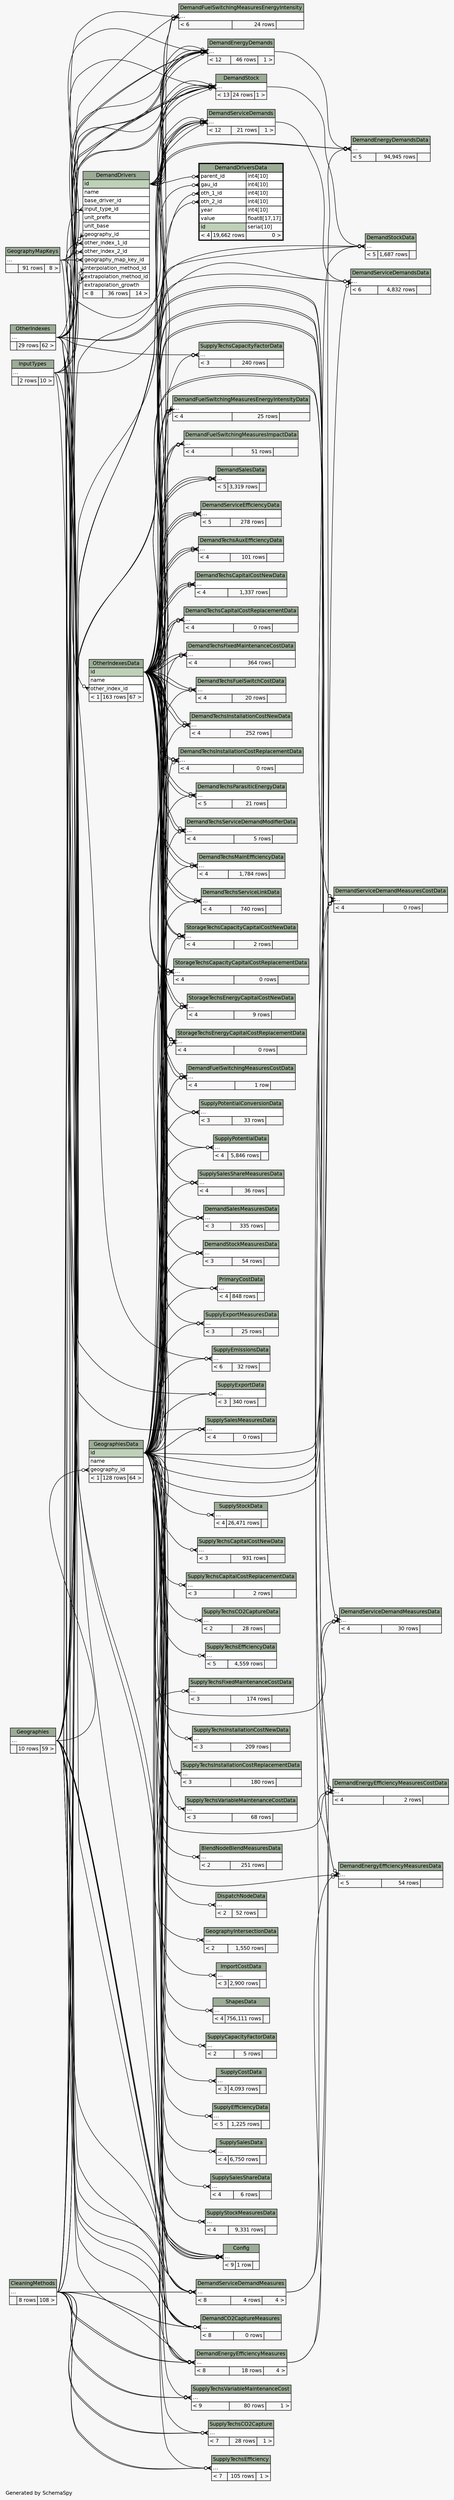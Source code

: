 // dot 2.38.0 on Windows 10 10.0
// SchemaSpy rev 590
digraph "twoDegreesRelationshipsDiagram" {
  graph [
    rankdir="RL"
    bgcolor="#f7f7f7"
    label="\nGenerated by SchemaSpy"
    labeljust="l"
    nodesep="0.18"
    ranksep="0.46"
    fontname="Helvetica"
    fontsize="11"
  ];
  node [
    fontname="Helvetica"
    fontsize="11"
    shape="plaintext"
  ];
  edge [
    arrowsize="0.8"
  ];
  "BlendNodeBlendMeasuresData":"elipses":w -> "GeographiesData":"id":e [arrowhead=none dir=back arrowtail=crowodot];
  "Config":"elipses":w -> "GeographyMapKeys":"elipses":e [arrowhead=none dir=back arrowtail=crowodot];
  "Config":"elipses":w -> "Geographies":"elipses":e [arrowhead=none dir=back arrowtail=crowodot];
  "Config":"elipses":w -> "GeographiesData":"id":e [arrowhead=none dir=back arrowtail=crowodot];
  "Config":"elipses":w -> "Geographies":"elipses":e [arrowhead=none dir=back arrowtail=crowodot];
  "Config":"elipses":w -> "GeographiesData":"id":e [arrowhead=none dir=back arrowtail=crowodot];
  "Config":"elipses":w -> "Geographies":"elipses":e [arrowhead=none dir=back arrowtail=crowodot];
  "DemandCO2CaptureMeasures":"elipses":w -> "CleaningMethods":"elipses":e [arrowhead=none dir=back arrowtail=crowodot];
  "DemandCO2CaptureMeasures":"elipses":w -> "Geographies":"elipses":e [arrowhead=none dir=back arrowtail=crowodot];
  "DemandCO2CaptureMeasures":"elipses":w -> "InputTypes":"elipses":e [arrowhead=none dir=back arrowtail=crowodot];
  "DemandCO2CaptureMeasures":"elipses":w -> "CleaningMethods":"elipses":e [arrowhead=none dir=back arrowtail=crowodot];
  "DemandCO2CaptureMeasures":"elipses":w -> "OtherIndexes":"elipses":e [arrowhead=none dir=back arrowtail=crowodot];
  "DemandCO2CaptureMeasures":"elipses":w -> "OtherIndexesData":"id":e [arrowhead=none dir=back arrowtail=crowodot];
  "DemandDrivers":"extrapolation_method_id":w -> "CleaningMethods":"elipses":e [arrowhead=none dir=back arrowtail=crowodot];
  "DemandDrivers":"geography_id":w -> "Geographies":"elipses":e [arrowhead=none dir=back arrowtail=crowodot];
  "DemandDrivers":"geography_map_key_id":w -> "GeographyMapKeys":"elipses":e [arrowhead=none dir=back arrowtail=crowodot];
  "DemandDrivers":"input_type_id":w -> "InputTypes":"elipses":e [arrowhead=none dir=back arrowtail=crowodot];
  "DemandDrivers":"interpolation_method_id":w -> "CleaningMethods":"elipses":e [arrowhead=none dir=back arrowtail=crowodot];
  "DemandDrivers":"other_index_1_id":w -> "OtherIndexes":"elipses":e [arrowhead=none dir=back arrowtail=crowodot];
  "DemandDrivers":"other_index_2_id":w -> "OtherIndexes":"elipses":e [arrowhead=none dir=back arrowtail=crowodot];
  "DemandDriversData":"gau_id":w -> "GeographiesData":"id":e [arrowhead=none dir=back arrowtail=crowodot];
  "DemandDriversData":"oth_1_id":w -> "OtherIndexesData":"id":e [arrowhead=none dir=back arrowtail=crowodot];
  "DemandDriversData":"oth_2_id":w -> "OtherIndexesData":"id":e [arrowhead=none dir=back arrowtail=crowodot];
  "DemandDriversData":"parent_id":w -> "DemandDrivers":"id":e [arrowhead=none dir=back arrowtail=crowodot];
  "DemandEnergyDemands":"elipses":w -> "DemandDrivers":"id":e [arrowhead=none dir=back arrowtail=crowodot];
  "DemandEnergyDemands":"elipses":w -> "DemandDrivers":"id":e [arrowhead=none dir=back arrowtail=crowodot];
  "DemandEnergyDemands":"elipses":w -> "DemandDrivers":"id":e [arrowhead=none dir=back arrowtail=crowodot];
  "DemandEnergyDemands":"elipses":w -> "DemandDrivers":"id":e [arrowhead=none dir=back arrowtail=crowodot];
  "DemandEnergyDemands":"elipses":w -> "CleaningMethods":"elipses":e [arrowhead=none dir=back arrowtail=crowodot];
  "DemandEnergyDemands":"elipses":w -> "Geographies":"elipses":e [arrowhead=none dir=back arrowtail=crowodot];
  "DemandEnergyDemands":"elipses":w -> "GeographyMapKeys":"elipses":e [arrowhead=none dir=back arrowtail=crowodot];
  "DemandEnergyDemands":"elipses":w -> "InputTypes":"elipses":e [arrowhead=none dir=back arrowtail=crowodot];
  "DemandEnergyDemands":"elipses":w -> "CleaningMethods":"elipses":e [arrowhead=none dir=back arrowtail=crowodot];
  "DemandEnergyDemands":"elipses":w -> "OtherIndexes":"elipses":e [arrowhead=none dir=back arrowtail=crowodot];
  "DemandEnergyDemands":"elipses":w -> "OtherIndexes":"elipses":e [arrowhead=none dir=back arrowtail=crowodot];
  "DemandEnergyDemandsData":"elipses":w -> "GeographiesData":"id":e [arrowhead=none dir=back arrowtail=crowodot];
  "DemandEnergyDemandsData":"elipses":w -> "OtherIndexesData":"id":e [arrowhead=none dir=back arrowtail=crowodot];
  "DemandEnergyDemandsData":"elipses":w -> "OtherIndexesData":"id":e [arrowhead=none dir=back arrowtail=crowodot];
  "DemandEnergyDemandsData":"elipses":w -> "DemandEnergyDemands":"elipses":e [arrowhead=none dir=back arrowtail=crowodot];
  "DemandEnergyEfficiencyMeasures":"elipses":w -> "CleaningMethods":"elipses":e [arrowhead=none dir=back arrowtail=crowodot];
  "DemandEnergyEfficiencyMeasures":"elipses":w -> "Geographies":"elipses":e [arrowhead=none dir=back arrowtail=crowodot];
  "DemandEnergyEfficiencyMeasures":"elipses":w -> "InputTypes":"elipses":e [arrowhead=none dir=back arrowtail=crowodot];
  "DemandEnergyEfficiencyMeasures":"elipses":w -> "CleaningMethods":"elipses":e [arrowhead=none dir=back arrowtail=crowodot];
  "DemandEnergyEfficiencyMeasures":"elipses":w -> "OtherIndexes":"elipses":e [arrowhead=none dir=back arrowtail=crowodot];
  "DemandEnergyEfficiencyMeasures":"elipses":w -> "OtherIndexesData":"id":e [arrowhead=none dir=back arrowtail=crowodot];
  "DemandEnergyEfficiencyMeasuresCostData":"elipses":w -> "GeographiesData":"id":e [arrowhead=none dir=back arrowtail=crowodot];
  "DemandEnergyEfficiencyMeasuresCostData":"elipses":w -> "OtherIndexesData":"id":e [arrowhead=none dir=back arrowtail=crowodot];
  "DemandEnergyEfficiencyMeasuresCostData":"elipses":w -> "OtherIndexesData":"id":e [arrowhead=none dir=back arrowtail=crowodot];
  "DemandEnergyEfficiencyMeasuresCostData":"elipses":w -> "DemandEnergyEfficiencyMeasures":"elipses":e [arrowhead=none dir=back arrowtail=crowodot];
  "DemandEnergyEfficiencyMeasuresData":"elipses":w -> "GeographiesData":"id":e [arrowhead=none dir=back arrowtail=crowodot];
  "DemandEnergyEfficiencyMeasuresData":"elipses":w -> "OtherIndexesData":"id":e [arrowhead=none dir=back arrowtail=crowodot];
  "DemandEnergyEfficiencyMeasuresData":"elipses":w -> "OtherIndexesData":"id":e [arrowhead=none dir=back arrowtail=crowodot];
  "DemandEnergyEfficiencyMeasuresData":"elipses":w -> "DemandEnergyEfficiencyMeasures":"elipses":e [arrowhead=none dir=back arrowtail=crowodot];
  "DemandFuelSwitchingMeasuresCostData":"elipses":w -> "GeographiesData":"id":e [arrowhead=none dir=back arrowtail=crowodot];
  "DemandFuelSwitchingMeasuresCostData":"elipses":w -> "OtherIndexesData":"id":e [arrowhead=none dir=back arrowtail=crowodot];
  "DemandFuelSwitchingMeasuresCostData":"elipses":w -> "OtherIndexesData":"id":e [arrowhead=none dir=back arrowtail=crowodot];
  "DemandFuelSwitchingMeasuresEnergyIntensity":"elipses":w -> "CleaningMethods":"elipses":e [arrowhead=none dir=back arrowtail=crowodot];
  "DemandFuelSwitchingMeasuresEnergyIntensity":"elipses":w -> "Geographies":"elipses":e [arrowhead=none dir=back arrowtail=crowodot];
  "DemandFuelSwitchingMeasuresEnergyIntensity":"elipses":w -> "CleaningMethods":"elipses":e [arrowhead=none dir=back arrowtail=crowodot];
  "DemandFuelSwitchingMeasuresEnergyIntensity":"elipses":w -> "OtherIndexes":"elipses":e [arrowhead=none dir=back arrowtail=crowodot];
  "DemandFuelSwitchingMeasuresEnergyIntensity":"elipses":w -> "OtherIndexesData":"id":e [arrowhead=none dir=back arrowtail=crowodot];
  "DemandFuelSwitchingMeasuresEnergyIntensityData":"elipses":w -> "GeographiesData":"id":e [arrowhead=none dir=back arrowtail=crowodot];
  "DemandFuelSwitchingMeasuresEnergyIntensityData":"elipses":w -> "OtherIndexesData":"id":e [arrowhead=none dir=back arrowtail=crowodot];
  "DemandFuelSwitchingMeasuresEnergyIntensityData":"elipses":w -> "OtherIndexesData":"id":e [arrowhead=none dir=back arrowtail=crowodot];
  "DemandFuelSwitchingMeasuresImpactData":"elipses":w -> "GeographiesData":"id":e [arrowhead=none dir=back arrowtail=crowodot];
  "DemandFuelSwitchingMeasuresImpactData":"elipses":w -> "OtherIndexesData":"id":e [arrowhead=none dir=back arrowtail=crowodot];
  "DemandFuelSwitchingMeasuresImpactData":"elipses":w -> "OtherIndexesData":"id":e [arrowhead=none dir=back arrowtail=crowodot];
  "DemandSalesData":"elipses":w -> "GeographiesData":"id":e [arrowhead=none dir=back arrowtail=crowodot];
  "DemandSalesData":"elipses":w -> "OtherIndexesData":"id":e [arrowhead=none dir=back arrowtail=crowodot];
  "DemandSalesData":"elipses":w -> "OtherIndexesData":"id":e [arrowhead=none dir=back arrowtail=crowodot];
  "DemandSalesMeasuresData":"elipses":w -> "GeographiesData":"id":e [arrowhead=none dir=back arrowtail=crowodot];
  "DemandSalesMeasuresData":"elipses":w -> "OtherIndexesData":"id":e [arrowhead=none dir=back arrowtail=crowodot];
  "DemandServiceDemandMeasures":"elipses":w -> "CleaningMethods":"elipses":e [arrowhead=none dir=back arrowtail=crowodot];
  "DemandServiceDemandMeasures":"elipses":w -> "Geographies":"elipses":e [arrowhead=none dir=back arrowtail=crowodot];
  "DemandServiceDemandMeasures":"elipses":w -> "InputTypes":"elipses":e [arrowhead=none dir=back arrowtail=crowodot];
  "DemandServiceDemandMeasures":"elipses":w -> "CleaningMethods":"elipses":e [arrowhead=none dir=back arrowtail=crowodot];
  "DemandServiceDemandMeasures":"elipses":w -> "OtherIndexes":"elipses":e [arrowhead=none dir=back arrowtail=crowodot];
  "DemandServiceDemandMeasures":"elipses":w -> "OtherIndexesData":"id":e [arrowhead=none dir=back arrowtail=crowodot];
  "DemandServiceDemandMeasuresCostData":"elipses":w -> "GeographiesData":"id":e [arrowhead=none dir=back arrowtail=crowodot];
  "DemandServiceDemandMeasuresCostData":"elipses":w -> "OtherIndexesData":"id":e [arrowhead=none dir=back arrowtail=crowodot];
  "DemandServiceDemandMeasuresCostData":"elipses":w -> "OtherIndexesData":"id":e [arrowhead=none dir=back arrowtail=crowodot];
  "DemandServiceDemandMeasuresCostData":"elipses":w -> "DemandServiceDemandMeasures":"elipses":e [arrowhead=none dir=back arrowtail=crowodot];
  "DemandServiceDemandMeasuresData":"elipses":w -> "GeographiesData":"id":e [arrowhead=none dir=back arrowtail=crowodot];
  "DemandServiceDemandMeasuresData":"elipses":w -> "OtherIndexesData":"id":e [arrowhead=none dir=back arrowtail=crowodot];
  "DemandServiceDemandMeasuresData":"elipses":w -> "OtherIndexesData":"id":e [arrowhead=none dir=back arrowtail=crowodot];
  "DemandServiceDemandMeasuresData":"elipses":w -> "DemandServiceDemandMeasures":"elipses":e [arrowhead=none dir=back arrowtail=crowodot];
  "DemandServiceDemands":"elipses":w -> "DemandDrivers":"id":e [arrowhead=none dir=back arrowtail=crowodot];
  "DemandServiceDemands":"elipses":w -> "DemandDrivers":"id":e [arrowhead=none dir=back arrowtail=crowodot];
  "DemandServiceDemands":"elipses":w -> "DemandDrivers":"id":e [arrowhead=none dir=back arrowtail=crowodot];
  "DemandServiceDemands":"elipses":w -> "DemandDrivers":"id":e [arrowhead=none dir=back arrowtail=crowodot];
  "DemandServiceDemands":"elipses":w -> "CleaningMethods":"elipses":e [arrowhead=none dir=back arrowtail=crowodot];
  "DemandServiceDemands":"elipses":w -> "Geographies":"elipses":e [arrowhead=none dir=back arrowtail=crowodot];
  "DemandServiceDemands":"elipses":w -> "GeographyMapKeys":"elipses":e [arrowhead=none dir=back arrowtail=crowodot];
  "DemandServiceDemands":"elipses":w -> "InputTypes":"elipses":e [arrowhead=none dir=back arrowtail=crowodot];
  "DemandServiceDemands":"elipses":w -> "CleaningMethods":"elipses":e [arrowhead=none dir=back arrowtail=crowodot];
  "DemandServiceDemands":"elipses":w -> "OtherIndexes":"elipses":e [arrowhead=none dir=back arrowtail=crowodot];
  "DemandServiceDemands":"elipses":w -> "OtherIndexes":"elipses":e [arrowhead=none dir=back arrowtail=crowodot];
  "DemandServiceDemandsData":"elipses":w -> "GeographiesData":"id":e [arrowhead=none dir=back arrowtail=crowodot];
  "DemandServiceDemandsData":"elipses":w -> "OtherIndexesData":"id":e [arrowhead=none dir=back arrowtail=crowodot];
  "DemandServiceDemandsData":"elipses":w -> "OtherIndexesData":"id":e [arrowhead=none dir=back arrowtail=crowodot];
  "DemandServiceDemandsData":"elipses":w -> "DemandServiceDemands":"elipses":e [arrowhead=none dir=back arrowtail=crowodot];
  "DemandServiceEfficiencyData":"elipses":w -> "GeographiesData":"id":e [arrowhead=none dir=back arrowtail=crowodot];
  "DemandServiceEfficiencyData":"elipses":w -> "OtherIndexesData":"id":e [arrowhead=none dir=back arrowtail=crowodot];
  "DemandServiceEfficiencyData":"elipses":w -> "OtherIndexesData":"id":e [arrowhead=none dir=back arrowtail=crowodot];
  "DemandStock":"elipses":w -> "DemandDrivers":"id":e [arrowhead=none dir=back arrowtail=crowodot];
  "DemandStock":"elipses":w -> "DemandDrivers":"id":e [arrowhead=none dir=back arrowtail=crowodot];
  "DemandStock":"elipses":w -> "DemandDrivers":"id":e [arrowhead=none dir=back arrowtail=crowodot];
  "DemandStock":"elipses":w -> "DemandDrivers":"id":e [arrowhead=none dir=back arrowtail=crowodot];
  "DemandStock":"elipses":w -> "CleaningMethods":"elipses":e [arrowhead=none dir=back arrowtail=crowodot];
  "DemandStock":"elipses":w -> "Geographies":"elipses":e [arrowhead=none dir=back arrowtail=crowodot];
  "DemandStock":"elipses":w -> "GeographyMapKeys":"elipses":e [arrowhead=none dir=back arrowtail=crowodot];
  "DemandStock":"elipses":w -> "InputTypes":"elipses":e [arrowhead=none dir=back arrowtail=crowodot];
  "DemandStock":"elipses":w -> "CleaningMethods":"elipses":e [arrowhead=none dir=back arrowtail=crowodot];
  "DemandStock":"elipses":w -> "OtherIndexes":"elipses":e [arrowhead=none dir=back arrowtail=crowodot];
  "DemandStock":"elipses":w -> "OtherIndexes":"elipses":e [arrowhead=none dir=back arrowtail=crowodot];
  "DemandStockData":"elipses":w -> "GeographiesData":"id":e [arrowhead=none dir=back arrowtail=crowodot];
  "DemandStockData":"elipses":w -> "OtherIndexesData":"id":e [arrowhead=none dir=back arrowtail=crowodot];
  "DemandStockData":"elipses":w -> "OtherIndexesData":"id":e [arrowhead=none dir=back arrowtail=crowodot];
  "DemandStockData":"elipses":w -> "DemandStock":"elipses":e [arrowhead=none dir=back arrowtail=crowodot];
  "DemandStockMeasuresData":"elipses":w -> "GeographiesData":"id":e [arrowhead=none dir=back arrowtail=crowodot];
  "DemandStockMeasuresData":"elipses":w -> "OtherIndexesData":"id":e [arrowhead=none dir=back arrowtail=crowodot];
  "DemandTechsAuxEfficiencyData":"elipses":w -> "GeographiesData":"id":e [arrowhead=none dir=back arrowtail=crowodot];
  "DemandTechsAuxEfficiencyData":"elipses":w -> "OtherIndexesData":"id":e [arrowhead=none dir=back arrowtail=crowodot];
  "DemandTechsAuxEfficiencyData":"elipses":w -> "OtherIndexesData":"id":e [arrowhead=none dir=back arrowtail=crowodot];
  "DemandTechsCapitalCostNewData":"elipses":w -> "GeographiesData":"id":e [arrowhead=none dir=back arrowtail=crowodot];
  "DemandTechsCapitalCostNewData":"elipses":w -> "OtherIndexesData":"id":e [arrowhead=none dir=back arrowtail=crowodot];
  "DemandTechsCapitalCostNewData":"elipses":w -> "OtherIndexesData":"id":e [arrowhead=none dir=back arrowtail=crowodot];
  "DemandTechsCapitalCostReplacementData":"elipses":w -> "GeographiesData":"id":e [arrowhead=none dir=back arrowtail=crowodot];
  "DemandTechsCapitalCostReplacementData":"elipses":w -> "OtherIndexesData":"id":e [arrowhead=none dir=back arrowtail=crowodot];
  "DemandTechsCapitalCostReplacementData":"elipses":w -> "OtherIndexesData":"id":e [arrowhead=none dir=back arrowtail=crowodot];
  "DemandTechsFixedMaintenanceCostData":"elipses":w -> "GeographiesData":"id":e [arrowhead=none dir=back arrowtail=crowodot];
  "DemandTechsFixedMaintenanceCostData":"elipses":w -> "OtherIndexesData":"id":e [arrowhead=none dir=back arrowtail=crowodot];
  "DemandTechsFixedMaintenanceCostData":"elipses":w -> "OtherIndexesData":"id":e [arrowhead=none dir=back arrowtail=crowodot];
  "DemandTechsFuelSwitchCostData":"elipses":w -> "GeographiesData":"id":e [arrowhead=none dir=back arrowtail=crowodot];
  "DemandTechsFuelSwitchCostData":"elipses":w -> "OtherIndexesData":"id":e [arrowhead=none dir=back arrowtail=crowodot];
  "DemandTechsFuelSwitchCostData":"elipses":w -> "OtherIndexesData":"id":e [arrowhead=none dir=back arrowtail=crowodot];
  "DemandTechsInstallationCostNewData":"elipses":w -> "GeographiesData":"id":e [arrowhead=none dir=back arrowtail=crowodot];
  "DemandTechsInstallationCostNewData":"elipses":w -> "OtherIndexesData":"id":e [arrowhead=none dir=back arrowtail=crowodot];
  "DemandTechsInstallationCostNewData":"elipses":w -> "OtherIndexesData":"id":e [arrowhead=none dir=back arrowtail=crowodot];
  "DemandTechsInstallationCostReplacementData":"elipses":w -> "GeographiesData":"id":e [arrowhead=none dir=back arrowtail=crowodot];
  "DemandTechsInstallationCostReplacementData":"elipses":w -> "OtherIndexesData":"id":e [arrowhead=none dir=back arrowtail=crowodot];
  "DemandTechsInstallationCostReplacementData":"elipses":w -> "OtherIndexesData":"id":e [arrowhead=none dir=back arrowtail=crowodot];
  "DemandTechsMainEfficiencyData":"elipses":w -> "GeographiesData":"id":e [arrowhead=none dir=back arrowtail=crowodot];
  "DemandTechsMainEfficiencyData":"elipses":w -> "OtherIndexesData":"id":e [arrowhead=none dir=back arrowtail=crowodot];
  "DemandTechsMainEfficiencyData":"elipses":w -> "OtherIndexesData":"id":e [arrowhead=none dir=back arrowtail=crowodot];
  "DemandTechsParasiticEnergyData":"elipses":w -> "GeographiesData":"id":e [arrowhead=none dir=back arrowtail=crowodot];
  "DemandTechsParasiticEnergyData":"elipses":w -> "OtherIndexesData":"id":e [arrowhead=none dir=back arrowtail=crowodot];
  "DemandTechsParasiticEnergyData":"elipses":w -> "OtherIndexesData":"id":e [arrowhead=none dir=back arrowtail=crowodot];
  "DemandTechsServiceDemandModifierData":"elipses":w -> "GeographiesData":"id":e [arrowhead=none dir=back arrowtail=crowodot];
  "DemandTechsServiceDemandModifierData":"elipses":w -> "OtherIndexesData":"id":e [arrowhead=none dir=back arrowtail=crowodot];
  "DemandTechsServiceDemandModifierData":"elipses":w -> "OtherIndexesData":"id":e [arrowhead=none dir=back arrowtail=crowodot];
  "DemandTechsServiceLinkData":"elipses":w -> "GeographiesData":"id":e [arrowhead=none dir=back arrowtail=crowodot];
  "DemandTechsServiceLinkData":"elipses":w -> "OtherIndexesData":"id":e [arrowhead=none dir=back arrowtail=crowodot];
  "DemandTechsServiceLinkData":"elipses":w -> "OtherIndexesData":"id":e [arrowhead=none dir=back arrowtail=crowodot];
  "DispatchNodeData":"elipses":w -> "GeographiesData":"id":e [arrowhead=none dir=back arrowtail=crowodot];
  "GeographiesData":"geography_id":w -> "Geographies":"elipses":e [arrowhead=none dir=back arrowtail=crowodot];
  "GeographyIntersectionData":"elipses":w -> "GeographiesData":"id":e [arrowhead=none dir=back arrowtail=crowodot];
  "ImportCostData":"elipses":w -> "GeographiesData":"id":e [arrowhead=none dir=back arrowtail=crowodot];
  "OtherIndexesData":"other_index_id":w -> "OtherIndexes":"elipses":e [arrowhead=none dir=back arrowtail=crowodot];
  "PrimaryCostData":"elipses":w -> "GeographiesData":"id":e [arrowhead=none dir=back arrowtail=crowodot];
  "PrimaryCostData":"elipses":w -> "OtherIndexesData":"id":e [arrowhead=none dir=back arrowtail=crowodot];
  "ShapesData":"elipses":w -> "GeographiesData":"id":e [arrowhead=none dir=back arrowtail=crowodot];
  "StorageTechsCapacityCapitalCostNewData":"elipses":w -> "GeographiesData":"id":e [arrowhead=none dir=back arrowtail=crowodot];
  "StorageTechsCapacityCapitalCostNewData":"elipses":w -> "OtherIndexesData":"id":e [arrowhead=none dir=back arrowtail=crowodot];
  "StorageTechsCapacityCapitalCostNewData":"elipses":w -> "OtherIndexesData":"id":e [arrowhead=none dir=back arrowtail=crowodot];
  "StorageTechsCapacityCapitalCostReplacementData":"elipses":w -> "GeographiesData":"id":e [arrowhead=none dir=back arrowtail=crowodot];
  "StorageTechsCapacityCapitalCostReplacementData":"elipses":w -> "OtherIndexesData":"id":e [arrowhead=none dir=back arrowtail=crowodot];
  "StorageTechsCapacityCapitalCostReplacementData":"elipses":w -> "OtherIndexesData":"id":e [arrowhead=none dir=back arrowtail=crowodot];
  "StorageTechsEnergyCapitalCostNewData":"elipses":w -> "GeographiesData":"id":e [arrowhead=none dir=back arrowtail=crowodot];
  "StorageTechsEnergyCapitalCostNewData":"elipses":w -> "OtherIndexesData":"id":e [arrowhead=none dir=back arrowtail=crowodot];
  "StorageTechsEnergyCapitalCostNewData":"elipses":w -> "OtherIndexesData":"id":e [arrowhead=none dir=back arrowtail=crowodot];
  "StorageTechsEnergyCapitalCostReplacementData":"elipses":w -> "GeographiesData":"id":e [arrowhead=none dir=back arrowtail=crowodot];
  "StorageTechsEnergyCapitalCostReplacementData":"elipses":w -> "OtherIndexesData":"id":e [arrowhead=none dir=back arrowtail=crowodot];
  "StorageTechsEnergyCapitalCostReplacementData":"elipses":w -> "OtherIndexesData":"id":e [arrowhead=none dir=back arrowtail=crowodot];
  "SupplyCapacityFactorData":"elipses":w -> "GeographiesData":"id":e [arrowhead=none dir=back arrowtail=crowodot];
  "SupplyCostData":"elipses":w -> "GeographiesData":"id":e [arrowhead=none dir=back arrowtail=crowodot];
  "SupplyEfficiencyData":"elipses":w -> "GeographiesData":"id":e [arrowhead=none dir=back arrowtail=crowodot];
  "SupplyEmissionsData":"elipses":w -> "GeographiesData":"id":e [arrowhead=none dir=back arrowtail=crowodot];
  "SupplyEmissionsData":"elipses":w -> "OtherIndexes":"elipses":e [arrowhead=none dir=back arrowtail=crowodot];
  "SupplyExportData":"elipses":w -> "GeographiesData":"id":e [arrowhead=none dir=back arrowtail=crowodot];
  "SupplyExportData":"elipses":w -> "OtherIndexes":"elipses":e [arrowhead=none dir=back arrowtail=crowodot];
  "SupplyExportMeasuresData":"elipses":w -> "GeographiesData":"id":e [arrowhead=none dir=back arrowtail=crowodot];
  "SupplyExportMeasuresData":"elipses":w -> "OtherIndexesData":"id":e [arrowhead=none dir=back arrowtail=crowodot];
  "SupplyPotentialConversionData":"elipses":w -> "GeographiesData":"id":e [arrowhead=none dir=back arrowtail=crowodot];
  "SupplyPotentialConversionData":"elipses":w -> "OtherIndexesData":"id":e [arrowhead=none dir=back arrowtail=crowodot];
  "SupplyPotentialData":"elipses":w -> "GeographiesData":"id":e [arrowhead=none dir=back arrowtail=crowodot];
  "SupplyPotentialData":"elipses":w -> "OtherIndexesData":"id":e [arrowhead=none dir=back arrowtail=crowodot];
  "SupplySalesData":"elipses":w -> "GeographiesData":"id":e [arrowhead=none dir=back arrowtail=crowodot];
  "SupplySalesMeasuresData":"elipses":w -> "GeographiesData":"id":e [arrowhead=none dir=back arrowtail=crowodot];
  "SupplySalesMeasuresData":"elipses":w -> "OtherIndexes":"elipses":e [arrowhead=none dir=back arrowtail=crowodot];
  "SupplySalesShareData":"elipses":w -> "GeographiesData":"id":e [arrowhead=none dir=back arrowtail=crowodot];
  "SupplySalesShareMeasuresData":"elipses":w -> "GeographiesData":"id":e [arrowhead=none dir=back arrowtail=crowodot];
  "SupplySalesShareMeasuresData":"elipses":w -> "OtherIndexesData":"id":e [arrowhead=none dir=back arrowtail=crowodot];
  "SupplyStockData":"elipses":w -> "GeographiesData":"id":e [arrowhead=none dir=back arrowtail=crowodot];
  "SupplyStockMeasuresData":"elipses":w -> "GeographiesData":"id":e [arrowhead=none dir=back arrowtail=crowodot];
  "SupplyStockMeasuresData":"elipses":w -> "OtherIndexes":"elipses":e [arrowhead=none dir=back arrowtail=crowodot];
  "SupplyTechsCapacityFactorData":"elipses":w -> "GeographiesData":"id":e [arrowhead=none dir=back arrowtail=crowodot];
  "SupplyTechsCapacityFactorData":"elipses":w -> "OtherIndexes":"elipses":e [arrowhead=none dir=back arrowtail=crowodot];
  "SupplyTechsCapitalCostNewData":"elipses":w -> "GeographiesData":"id":e [arrowhead=none dir=back arrowtail=crowodot];
  "SupplyTechsCapitalCostReplacementData":"elipses":w -> "GeographiesData":"id":e [arrowhead=none dir=back arrowtail=crowodot];
  "SupplyTechsCO2Capture":"elipses":w -> "CleaningMethods":"elipses":e [arrowhead=none dir=back arrowtail=crowodot];
  "SupplyTechsCO2Capture":"elipses":w -> "GeographiesData":"id":e [arrowhead=none dir=back arrowtail=crowodot];
  "SupplyTechsCO2Capture":"elipses":w -> "CleaningMethods":"elipses":e [arrowhead=none dir=back arrowtail=crowodot];
  "SupplyTechsCO2CaptureData":"elipses":w -> "GeographiesData":"id":e [arrowhead=none dir=back arrowtail=crowodot];
  "SupplyTechsEfficiency":"elipses":w -> "CleaningMethods":"elipses":e [arrowhead=none dir=back arrowtail=crowodot];
  "SupplyTechsEfficiency":"elipses":w -> "GeographiesData":"id":e [arrowhead=none dir=back arrowtail=crowodot];
  "SupplyTechsEfficiency":"elipses":w -> "CleaningMethods":"elipses":e [arrowhead=none dir=back arrowtail=crowodot];
  "SupplyTechsEfficiencyData":"elipses":w -> "GeographiesData":"id":e [arrowhead=none dir=back arrowtail=crowodot];
  "SupplyTechsFixedMaintenanceCostData":"elipses":w -> "GeographiesData":"id":e [arrowhead=none dir=back arrowtail=crowodot];
  "SupplyTechsInstallationCostNewData":"elipses":w -> "GeographiesData":"id":e [arrowhead=none dir=back arrowtail=crowodot];
  "SupplyTechsInstallationCostReplacementData":"elipses":w -> "GeographiesData":"id":e [arrowhead=none dir=back arrowtail=crowodot];
  "SupplyTechsVariableMaintenanceCost":"elipses":w -> "CleaningMethods":"elipses":e [arrowhead=none dir=back arrowtail=crowodot];
  "SupplyTechsVariableMaintenanceCost":"elipses":w -> "GeographiesData":"id":e [arrowhead=none dir=back arrowtail=crowodot];
  "SupplyTechsVariableMaintenanceCost":"elipses":w -> "CleaningMethods":"elipses":e [arrowhead=none dir=back arrowtail=crowodot];
  "SupplyTechsVariableMaintenanceCostData":"elipses":w -> "GeographiesData":"id":e [arrowhead=none dir=back arrowtail=crowodot];
  "BlendNodeBlendMeasuresData" [
    label=<
    <TABLE BORDER="0" CELLBORDER="1" CELLSPACING="0" BGCOLOR="#ffffff">
      <TR><TD COLSPAN="3" BGCOLOR="#9bab96" ALIGN="CENTER">BlendNodeBlendMeasuresData</TD></TR>
      <TR><TD PORT="elipses" COLSPAN="3" ALIGN="LEFT">...</TD></TR>
      <TR><TD ALIGN="LEFT" BGCOLOR="#f7f7f7">&lt; 2</TD><TD ALIGN="RIGHT" BGCOLOR="#f7f7f7">251 rows</TD><TD ALIGN="RIGHT" BGCOLOR="#f7f7f7">  </TD></TR>
    </TABLE>>
    URL="BlendNodeBlendMeasuresData.html"
    tooltip="BlendNodeBlendMeasuresData"
  ];
  "CleaningMethods" [
    label=<
    <TABLE BORDER="0" CELLBORDER="1" CELLSPACING="0" BGCOLOR="#ffffff">
      <TR><TD COLSPAN="3" BGCOLOR="#9bab96" ALIGN="CENTER">CleaningMethods</TD></TR>
      <TR><TD PORT="elipses" COLSPAN="3" ALIGN="LEFT">...</TD></TR>
      <TR><TD ALIGN="LEFT" BGCOLOR="#f7f7f7">  </TD><TD ALIGN="RIGHT" BGCOLOR="#f7f7f7">8 rows</TD><TD ALIGN="RIGHT" BGCOLOR="#f7f7f7">108 &gt;</TD></TR>
    </TABLE>>
    URL="CleaningMethods.html"
    tooltip="CleaningMethods"
  ];
  "Config" [
    label=<
    <TABLE BORDER="0" CELLBORDER="1" CELLSPACING="0" BGCOLOR="#ffffff">
      <TR><TD COLSPAN="3" BGCOLOR="#9bab96" ALIGN="CENTER">Config</TD></TR>
      <TR><TD PORT="elipses" COLSPAN="3" ALIGN="LEFT">...</TD></TR>
      <TR><TD ALIGN="LEFT" BGCOLOR="#f7f7f7">&lt; 9</TD><TD ALIGN="RIGHT" BGCOLOR="#f7f7f7">1 row</TD><TD ALIGN="RIGHT" BGCOLOR="#f7f7f7">  </TD></TR>
    </TABLE>>
    URL="Config.html"
    tooltip="Config"
  ];
  "DemandCO2CaptureMeasures" [
    label=<
    <TABLE BORDER="0" CELLBORDER="1" CELLSPACING="0" BGCOLOR="#ffffff">
      <TR><TD COLSPAN="3" BGCOLOR="#9bab96" ALIGN="CENTER">DemandCO2CaptureMeasures</TD></TR>
      <TR><TD PORT="elipses" COLSPAN="3" ALIGN="LEFT">...</TD></TR>
      <TR><TD ALIGN="LEFT" BGCOLOR="#f7f7f7">&lt; 8</TD><TD ALIGN="RIGHT" BGCOLOR="#f7f7f7">0 rows</TD><TD ALIGN="RIGHT" BGCOLOR="#f7f7f7">  </TD></TR>
    </TABLE>>
    URL="DemandCO2CaptureMeasures.html"
    tooltip="DemandCO2CaptureMeasures"
  ];
  "DemandDrivers" [
    label=<
    <TABLE BORDER="0" CELLBORDER="1" CELLSPACING="0" BGCOLOR="#ffffff">
      <TR><TD COLSPAN="3" BGCOLOR="#9bab96" ALIGN="CENTER">DemandDrivers</TD></TR>
      <TR><TD PORT="id" COLSPAN="3" BGCOLOR="#bed1b8" ALIGN="LEFT">id</TD></TR>
      <TR><TD PORT="name" COLSPAN="3" ALIGN="LEFT">name</TD></TR>
      <TR><TD PORT="base_driver_id" COLSPAN="3" ALIGN="LEFT">base_driver_id</TD></TR>
      <TR><TD PORT="input_type_id" COLSPAN="3" ALIGN="LEFT">input_type_id</TD></TR>
      <TR><TD PORT="unit_prefix" COLSPAN="3" ALIGN="LEFT">unit_prefix</TD></TR>
      <TR><TD PORT="unit_base" COLSPAN="3" ALIGN="LEFT">unit_base</TD></TR>
      <TR><TD PORT="geography_id" COLSPAN="3" ALIGN="LEFT">geography_id</TD></TR>
      <TR><TD PORT="other_index_1_id" COLSPAN="3" ALIGN="LEFT">other_index_1_id</TD></TR>
      <TR><TD PORT="other_index_2_id" COLSPAN="3" ALIGN="LEFT">other_index_2_id</TD></TR>
      <TR><TD PORT="geography_map_key_id" COLSPAN="3" ALIGN="LEFT">geography_map_key_id</TD></TR>
      <TR><TD PORT="interpolation_method_id" COLSPAN="3" ALIGN="LEFT">interpolation_method_id</TD></TR>
      <TR><TD PORT="extrapolation_method_id" COLSPAN="3" ALIGN="LEFT">extrapolation_method_id</TD></TR>
      <TR><TD PORT="extrapolation_growth" COLSPAN="3" ALIGN="LEFT">extrapolation_growth</TD></TR>
      <TR><TD ALIGN="LEFT" BGCOLOR="#f7f7f7">&lt; 8</TD><TD ALIGN="RIGHT" BGCOLOR="#f7f7f7">36 rows</TD><TD ALIGN="RIGHT" BGCOLOR="#f7f7f7">14 &gt;</TD></TR>
    </TABLE>>
    URL="DemandDrivers.html"
    tooltip="DemandDrivers"
  ];
  "DemandDriversData" [
    label=<
    <TABLE BORDER="2" CELLBORDER="1" CELLSPACING="0" BGCOLOR="#ffffff">
      <TR><TD COLSPAN="3" BGCOLOR="#9bab96" ALIGN="CENTER">DemandDriversData</TD></TR>
      <TR><TD PORT="parent_id" COLSPAN="2" ALIGN="LEFT">parent_id</TD><TD PORT="parent_id.type" ALIGN="LEFT">int4[10]</TD></TR>
      <TR><TD PORT="gau_id" COLSPAN="2" ALIGN="LEFT">gau_id</TD><TD PORT="gau_id.type" ALIGN="LEFT">int4[10]</TD></TR>
      <TR><TD PORT="oth_1_id" COLSPAN="2" ALIGN="LEFT">oth_1_id</TD><TD PORT="oth_1_id.type" ALIGN="LEFT">int4[10]</TD></TR>
      <TR><TD PORT="oth_2_id" COLSPAN="2" ALIGN="LEFT">oth_2_id</TD><TD PORT="oth_2_id.type" ALIGN="LEFT">int4[10]</TD></TR>
      <TR><TD PORT="year" COLSPAN="2" ALIGN="LEFT">year</TD><TD PORT="year.type" ALIGN="LEFT">int4[10]</TD></TR>
      <TR><TD PORT="value" COLSPAN="2" ALIGN="LEFT">value</TD><TD PORT="value.type" ALIGN="LEFT">float8[17,17]</TD></TR>
      <TR><TD PORT="id" COLSPAN="2" BGCOLOR="#bed1b8" ALIGN="LEFT">id</TD><TD PORT="id.type" ALIGN="LEFT">serial[10]</TD></TR>
      <TR><TD ALIGN="LEFT" BGCOLOR="#f7f7f7">&lt; 4</TD><TD ALIGN="RIGHT" BGCOLOR="#f7f7f7">19,662 rows</TD><TD ALIGN="RIGHT" BGCOLOR="#f7f7f7">0 &gt;</TD></TR>
    </TABLE>>
    URL="DemandDriversData.html"
    tooltip="DemandDriversData"
  ];
  "DemandEnergyDemands" [
    label=<
    <TABLE BORDER="0" CELLBORDER="1" CELLSPACING="0" BGCOLOR="#ffffff">
      <TR><TD COLSPAN="3" BGCOLOR="#9bab96" ALIGN="CENTER">DemandEnergyDemands</TD></TR>
      <TR><TD PORT="elipses" COLSPAN="3" ALIGN="LEFT">...</TD></TR>
      <TR><TD ALIGN="LEFT" BGCOLOR="#f7f7f7">&lt; 12</TD><TD ALIGN="RIGHT" BGCOLOR="#f7f7f7">46 rows</TD><TD ALIGN="RIGHT" BGCOLOR="#f7f7f7">1 &gt;</TD></TR>
    </TABLE>>
    URL="DemandEnergyDemands.html"
    tooltip="DemandEnergyDemands"
  ];
  "DemandEnergyDemandsData" [
    label=<
    <TABLE BORDER="0" CELLBORDER="1" CELLSPACING="0" BGCOLOR="#ffffff">
      <TR><TD COLSPAN="3" BGCOLOR="#9bab96" ALIGN="CENTER">DemandEnergyDemandsData</TD></TR>
      <TR><TD PORT="elipses" COLSPAN="3" ALIGN="LEFT">...</TD></TR>
      <TR><TD ALIGN="LEFT" BGCOLOR="#f7f7f7">&lt; 5</TD><TD ALIGN="RIGHT" BGCOLOR="#f7f7f7">94,945 rows</TD><TD ALIGN="RIGHT" BGCOLOR="#f7f7f7">  </TD></TR>
    </TABLE>>
    URL="DemandEnergyDemandsData.html"
    tooltip="DemandEnergyDemandsData"
  ];
  "DemandEnergyEfficiencyMeasures" [
    label=<
    <TABLE BORDER="0" CELLBORDER="1" CELLSPACING="0" BGCOLOR="#ffffff">
      <TR><TD COLSPAN="3" BGCOLOR="#9bab96" ALIGN="CENTER">DemandEnergyEfficiencyMeasures</TD></TR>
      <TR><TD PORT="elipses" COLSPAN="3" ALIGN="LEFT">...</TD></TR>
      <TR><TD ALIGN="LEFT" BGCOLOR="#f7f7f7">&lt; 8</TD><TD ALIGN="RIGHT" BGCOLOR="#f7f7f7">18 rows</TD><TD ALIGN="RIGHT" BGCOLOR="#f7f7f7">4 &gt;</TD></TR>
    </TABLE>>
    URL="DemandEnergyEfficiencyMeasures.html"
    tooltip="DemandEnergyEfficiencyMeasures"
  ];
  "DemandEnergyEfficiencyMeasuresCostData" [
    label=<
    <TABLE BORDER="0" CELLBORDER="1" CELLSPACING="0" BGCOLOR="#ffffff">
      <TR><TD COLSPAN="3" BGCOLOR="#9bab96" ALIGN="CENTER">DemandEnergyEfficiencyMeasuresCostData</TD></TR>
      <TR><TD PORT="elipses" COLSPAN="3" ALIGN="LEFT">...</TD></TR>
      <TR><TD ALIGN="LEFT" BGCOLOR="#f7f7f7">&lt; 4</TD><TD ALIGN="RIGHT" BGCOLOR="#f7f7f7">2 rows</TD><TD ALIGN="RIGHT" BGCOLOR="#f7f7f7">  </TD></TR>
    </TABLE>>
    URL="DemandEnergyEfficiencyMeasuresCostData.html"
    tooltip="DemandEnergyEfficiencyMeasuresCostData"
  ];
  "DemandEnergyEfficiencyMeasuresData" [
    label=<
    <TABLE BORDER="0" CELLBORDER="1" CELLSPACING="0" BGCOLOR="#ffffff">
      <TR><TD COLSPAN="3" BGCOLOR="#9bab96" ALIGN="CENTER">DemandEnergyEfficiencyMeasuresData</TD></TR>
      <TR><TD PORT="elipses" COLSPAN="3" ALIGN="LEFT">...</TD></TR>
      <TR><TD ALIGN="LEFT" BGCOLOR="#f7f7f7">&lt; 5</TD><TD ALIGN="RIGHT" BGCOLOR="#f7f7f7">54 rows</TD><TD ALIGN="RIGHT" BGCOLOR="#f7f7f7">  </TD></TR>
    </TABLE>>
    URL="DemandEnergyEfficiencyMeasuresData.html"
    tooltip="DemandEnergyEfficiencyMeasuresData"
  ];
  "DemandFuelSwitchingMeasuresCostData" [
    label=<
    <TABLE BORDER="0" CELLBORDER="1" CELLSPACING="0" BGCOLOR="#ffffff">
      <TR><TD COLSPAN="3" BGCOLOR="#9bab96" ALIGN="CENTER">DemandFuelSwitchingMeasuresCostData</TD></TR>
      <TR><TD PORT="elipses" COLSPAN="3" ALIGN="LEFT">...</TD></TR>
      <TR><TD ALIGN="LEFT" BGCOLOR="#f7f7f7">&lt; 4</TD><TD ALIGN="RIGHT" BGCOLOR="#f7f7f7">1 row</TD><TD ALIGN="RIGHT" BGCOLOR="#f7f7f7">  </TD></TR>
    </TABLE>>
    URL="DemandFuelSwitchingMeasuresCostData.html"
    tooltip="DemandFuelSwitchingMeasuresCostData"
  ];
  "DemandFuelSwitchingMeasuresEnergyIntensity" [
    label=<
    <TABLE BORDER="0" CELLBORDER="1" CELLSPACING="0" BGCOLOR="#ffffff">
      <TR><TD COLSPAN="3" BGCOLOR="#9bab96" ALIGN="CENTER">DemandFuelSwitchingMeasuresEnergyIntensity</TD></TR>
      <TR><TD PORT="elipses" COLSPAN="3" ALIGN="LEFT">...</TD></TR>
      <TR><TD ALIGN="LEFT" BGCOLOR="#f7f7f7">&lt; 6</TD><TD ALIGN="RIGHT" BGCOLOR="#f7f7f7">24 rows</TD><TD ALIGN="RIGHT" BGCOLOR="#f7f7f7">  </TD></TR>
    </TABLE>>
    URL="DemandFuelSwitchingMeasuresEnergyIntensity.html"
    tooltip="DemandFuelSwitchingMeasuresEnergyIntensity"
  ];
  "DemandFuelSwitchingMeasuresEnergyIntensityData" [
    label=<
    <TABLE BORDER="0" CELLBORDER="1" CELLSPACING="0" BGCOLOR="#ffffff">
      <TR><TD COLSPAN="3" BGCOLOR="#9bab96" ALIGN="CENTER">DemandFuelSwitchingMeasuresEnergyIntensityData</TD></TR>
      <TR><TD PORT="elipses" COLSPAN="3" ALIGN="LEFT">...</TD></TR>
      <TR><TD ALIGN="LEFT" BGCOLOR="#f7f7f7">&lt; 4</TD><TD ALIGN="RIGHT" BGCOLOR="#f7f7f7">25 rows</TD><TD ALIGN="RIGHT" BGCOLOR="#f7f7f7">  </TD></TR>
    </TABLE>>
    URL="DemandFuelSwitchingMeasuresEnergyIntensityData.html"
    tooltip="DemandFuelSwitchingMeasuresEnergyIntensityData"
  ];
  "DemandFuelSwitchingMeasuresImpactData" [
    label=<
    <TABLE BORDER="0" CELLBORDER="1" CELLSPACING="0" BGCOLOR="#ffffff">
      <TR><TD COLSPAN="3" BGCOLOR="#9bab96" ALIGN="CENTER">DemandFuelSwitchingMeasuresImpactData</TD></TR>
      <TR><TD PORT="elipses" COLSPAN="3" ALIGN="LEFT">...</TD></TR>
      <TR><TD ALIGN="LEFT" BGCOLOR="#f7f7f7">&lt; 4</TD><TD ALIGN="RIGHT" BGCOLOR="#f7f7f7">51 rows</TD><TD ALIGN="RIGHT" BGCOLOR="#f7f7f7">  </TD></TR>
    </TABLE>>
    URL="DemandFuelSwitchingMeasuresImpactData.html"
    tooltip="DemandFuelSwitchingMeasuresImpactData"
  ];
  "DemandSalesData" [
    label=<
    <TABLE BORDER="0" CELLBORDER="1" CELLSPACING="0" BGCOLOR="#ffffff">
      <TR><TD COLSPAN="3" BGCOLOR="#9bab96" ALIGN="CENTER">DemandSalesData</TD></TR>
      <TR><TD PORT="elipses" COLSPAN="3" ALIGN="LEFT">...</TD></TR>
      <TR><TD ALIGN="LEFT" BGCOLOR="#f7f7f7">&lt; 5</TD><TD ALIGN="RIGHT" BGCOLOR="#f7f7f7">3,319 rows</TD><TD ALIGN="RIGHT" BGCOLOR="#f7f7f7">  </TD></TR>
    </TABLE>>
    URL="DemandSalesData.html"
    tooltip="DemandSalesData"
  ];
  "DemandSalesMeasuresData" [
    label=<
    <TABLE BORDER="0" CELLBORDER="1" CELLSPACING="0" BGCOLOR="#ffffff">
      <TR><TD COLSPAN="3" BGCOLOR="#9bab96" ALIGN="CENTER">DemandSalesMeasuresData</TD></TR>
      <TR><TD PORT="elipses" COLSPAN="3" ALIGN="LEFT">...</TD></TR>
      <TR><TD ALIGN="LEFT" BGCOLOR="#f7f7f7">&lt; 3</TD><TD ALIGN="RIGHT" BGCOLOR="#f7f7f7">335 rows</TD><TD ALIGN="RIGHT" BGCOLOR="#f7f7f7">  </TD></TR>
    </TABLE>>
    URL="DemandSalesMeasuresData.html"
    tooltip="DemandSalesMeasuresData"
  ];
  "DemandServiceDemandMeasures" [
    label=<
    <TABLE BORDER="0" CELLBORDER="1" CELLSPACING="0" BGCOLOR="#ffffff">
      <TR><TD COLSPAN="3" BGCOLOR="#9bab96" ALIGN="CENTER">DemandServiceDemandMeasures</TD></TR>
      <TR><TD PORT="elipses" COLSPAN="3" ALIGN="LEFT">...</TD></TR>
      <TR><TD ALIGN="LEFT" BGCOLOR="#f7f7f7">&lt; 8</TD><TD ALIGN="RIGHT" BGCOLOR="#f7f7f7">4 rows</TD><TD ALIGN="RIGHT" BGCOLOR="#f7f7f7">4 &gt;</TD></TR>
    </TABLE>>
    URL="DemandServiceDemandMeasures.html"
    tooltip="DemandServiceDemandMeasures"
  ];
  "DemandServiceDemandMeasuresCostData" [
    label=<
    <TABLE BORDER="0" CELLBORDER="1" CELLSPACING="0" BGCOLOR="#ffffff">
      <TR><TD COLSPAN="3" BGCOLOR="#9bab96" ALIGN="CENTER">DemandServiceDemandMeasuresCostData</TD></TR>
      <TR><TD PORT="elipses" COLSPAN="3" ALIGN="LEFT">...</TD></TR>
      <TR><TD ALIGN="LEFT" BGCOLOR="#f7f7f7">&lt; 4</TD><TD ALIGN="RIGHT" BGCOLOR="#f7f7f7">0 rows</TD><TD ALIGN="RIGHT" BGCOLOR="#f7f7f7">  </TD></TR>
    </TABLE>>
    URL="DemandServiceDemandMeasuresCostData.html"
    tooltip="DemandServiceDemandMeasuresCostData"
  ];
  "DemandServiceDemandMeasuresData" [
    label=<
    <TABLE BORDER="0" CELLBORDER="1" CELLSPACING="0" BGCOLOR="#ffffff">
      <TR><TD COLSPAN="3" BGCOLOR="#9bab96" ALIGN="CENTER">DemandServiceDemandMeasuresData</TD></TR>
      <TR><TD PORT="elipses" COLSPAN="3" ALIGN="LEFT">...</TD></TR>
      <TR><TD ALIGN="LEFT" BGCOLOR="#f7f7f7">&lt; 4</TD><TD ALIGN="RIGHT" BGCOLOR="#f7f7f7">30 rows</TD><TD ALIGN="RIGHT" BGCOLOR="#f7f7f7">  </TD></TR>
    </TABLE>>
    URL="DemandServiceDemandMeasuresData.html"
    tooltip="DemandServiceDemandMeasuresData"
  ];
  "DemandServiceDemands" [
    label=<
    <TABLE BORDER="0" CELLBORDER="1" CELLSPACING="0" BGCOLOR="#ffffff">
      <TR><TD COLSPAN="3" BGCOLOR="#9bab96" ALIGN="CENTER">DemandServiceDemands</TD></TR>
      <TR><TD PORT="elipses" COLSPAN="3" ALIGN="LEFT">...</TD></TR>
      <TR><TD ALIGN="LEFT" BGCOLOR="#f7f7f7">&lt; 12</TD><TD ALIGN="RIGHT" BGCOLOR="#f7f7f7">21 rows</TD><TD ALIGN="RIGHT" BGCOLOR="#f7f7f7">1 &gt;</TD></TR>
    </TABLE>>
    URL="DemandServiceDemands.html"
    tooltip="DemandServiceDemands"
  ];
  "DemandServiceDemandsData" [
    label=<
    <TABLE BORDER="0" CELLBORDER="1" CELLSPACING="0" BGCOLOR="#ffffff">
      <TR><TD COLSPAN="3" BGCOLOR="#9bab96" ALIGN="CENTER">DemandServiceDemandsData</TD></TR>
      <TR><TD PORT="elipses" COLSPAN="3" ALIGN="LEFT">...</TD></TR>
      <TR><TD ALIGN="LEFT" BGCOLOR="#f7f7f7">&lt; 6</TD><TD ALIGN="RIGHT" BGCOLOR="#f7f7f7">4,832 rows</TD><TD ALIGN="RIGHT" BGCOLOR="#f7f7f7">  </TD></TR>
    </TABLE>>
    URL="DemandServiceDemandsData.html"
    tooltip="DemandServiceDemandsData"
  ];
  "DemandServiceEfficiencyData" [
    label=<
    <TABLE BORDER="0" CELLBORDER="1" CELLSPACING="0" BGCOLOR="#ffffff">
      <TR><TD COLSPAN="3" BGCOLOR="#9bab96" ALIGN="CENTER">DemandServiceEfficiencyData</TD></TR>
      <TR><TD PORT="elipses" COLSPAN="3" ALIGN="LEFT">...</TD></TR>
      <TR><TD ALIGN="LEFT" BGCOLOR="#f7f7f7">&lt; 5</TD><TD ALIGN="RIGHT" BGCOLOR="#f7f7f7">278 rows</TD><TD ALIGN="RIGHT" BGCOLOR="#f7f7f7">  </TD></TR>
    </TABLE>>
    URL="DemandServiceEfficiencyData.html"
    tooltip="DemandServiceEfficiencyData"
  ];
  "DemandStock" [
    label=<
    <TABLE BORDER="0" CELLBORDER="1" CELLSPACING="0" BGCOLOR="#ffffff">
      <TR><TD COLSPAN="3" BGCOLOR="#9bab96" ALIGN="CENTER">DemandStock</TD></TR>
      <TR><TD PORT="elipses" COLSPAN="3" ALIGN="LEFT">...</TD></TR>
      <TR><TD ALIGN="LEFT" BGCOLOR="#f7f7f7">&lt; 13</TD><TD ALIGN="RIGHT" BGCOLOR="#f7f7f7">24 rows</TD><TD ALIGN="RIGHT" BGCOLOR="#f7f7f7">1 &gt;</TD></TR>
    </TABLE>>
    URL="DemandStock.html"
    tooltip="DemandStock"
  ];
  "DemandStockData" [
    label=<
    <TABLE BORDER="0" CELLBORDER="1" CELLSPACING="0" BGCOLOR="#ffffff">
      <TR><TD COLSPAN="3" BGCOLOR="#9bab96" ALIGN="CENTER">DemandStockData</TD></TR>
      <TR><TD PORT="elipses" COLSPAN="3" ALIGN="LEFT">...</TD></TR>
      <TR><TD ALIGN="LEFT" BGCOLOR="#f7f7f7">&lt; 5</TD><TD ALIGN="RIGHT" BGCOLOR="#f7f7f7">1,687 rows</TD><TD ALIGN="RIGHT" BGCOLOR="#f7f7f7">  </TD></TR>
    </TABLE>>
    URL="DemandStockData.html"
    tooltip="DemandStockData"
  ];
  "DemandStockMeasuresData" [
    label=<
    <TABLE BORDER="0" CELLBORDER="1" CELLSPACING="0" BGCOLOR="#ffffff">
      <TR><TD COLSPAN="3" BGCOLOR="#9bab96" ALIGN="CENTER">DemandStockMeasuresData</TD></TR>
      <TR><TD PORT="elipses" COLSPAN="3" ALIGN="LEFT">...</TD></TR>
      <TR><TD ALIGN="LEFT" BGCOLOR="#f7f7f7">&lt; 3</TD><TD ALIGN="RIGHT" BGCOLOR="#f7f7f7">54 rows</TD><TD ALIGN="RIGHT" BGCOLOR="#f7f7f7">  </TD></TR>
    </TABLE>>
    URL="DemandStockMeasuresData.html"
    tooltip="DemandStockMeasuresData"
  ];
  "DemandTechsAuxEfficiencyData" [
    label=<
    <TABLE BORDER="0" CELLBORDER="1" CELLSPACING="0" BGCOLOR="#ffffff">
      <TR><TD COLSPAN="3" BGCOLOR="#9bab96" ALIGN="CENTER">DemandTechsAuxEfficiencyData</TD></TR>
      <TR><TD PORT="elipses" COLSPAN="3" ALIGN="LEFT">...</TD></TR>
      <TR><TD ALIGN="LEFT" BGCOLOR="#f7f7f7">&lt; 4</TD><TD ALIGN="RIGHT" BGCOLOR="#f7f7f7">101 rows</TD><TD ALIGN="RIGHT" BGCOLOR="#f7f7f7">  </TD></TR>
    </TABLE>>
    URL="DemandTechsAuxEfficiencyData.html"
    tooltip="DemandTechsAuxEfficiencyData"
  ];
  "DemandTechsCapitalCostNewData" [
    label=<
    <TABLE BORDER="0" CELLBORDER="1" CELLSPACING="0" BGCOLOR="#ffffff">
      <TR><TD COLSPAN="3" BGCOLOR="#9bab96" ALIGN="CENTER">DemandTechsCapitalCostNewData</TD></TR>
      <TR><TD PORT="elipses" COLSPAN="3" ALIGN="LEFT">...</TD></TR>
      <TR><TD ALIGN="LEFT" BGCOLOR="#f7f7f7">&lt; 4</TD><TD ALIGN="RIGHT" BGCOLOR="#f7f7f7">1,337 rows</TD><TD ALIGN="RIGHT" BGCOLOR="#f7f7f7">  </TD></TR>
    </TABLE>>
    URL="DemandTechsCapitalCostNewData.html"
    tooltip="DemandTechsCapitalCostNewData"
  ];
  "DemandTechsCapitalCostReplacementData" [
    label=<
    <TABLE BORDER="0" CELLBORDER="1" CELLSPACING="0" BGCOLOR="#ffffff">
      <TR><TD COLSPAN="3" BGCOLOR="#9bab96" ALIGN="CENTER">DemandTechsCapitalCostReplacementData</TD></TR>
      <TR><TD PORT="elipses" COLSPAN="3" ALIGN="LEFT">...</TD></TR>
      <TR><TD ALIGN="LEFT" BGCOLOR="#f7f7f7">&lt; 4</TD><TD ALIGN="RIGHT" BGCOLOR="#f7f7f7">0 rows</TD><TD ALIGN="RIGHT" BGCOLOR="#f7f7f7">  </TD></TR>
    </TABLE>>
    URL="DemandTechsCapitalCostReplacementData.html"
    tooltip="DemandTechsCapitalCostReplacementData"
  ];
  "DemandTechsFixedMaintenanceCostData" [
    label=<
    <TABLE BORDER="0" CELLBORDER="1" CELLSPACING="0" BGCOLOR="#ffffff">
      <TR><TD COLSPAN="3" BGCOLOR="#9bab96" ALIGN="CENTER">DemandTechsFixedMaintenanceCostData</TD></TR>
      <TR><TD PORT="elipses" COLSPAN="3" ALIGN="LEFT">...</TD></TR>
      <TR><TD ALIGN="LEFT" BGCOLOR="#f7f7f7">&lt; 4</TD><TD ALIGN="RIGHT" BGCOLOR="#f7f7f7">364 rows</TD><TD ALIGN="RIGHT" BGCOLOR="#f7f7f7">  </TD></TR>
    </TABLE>>
    URL="DemandTechsFixedMaintenanceCostData.html"
    tooltip="DemandTechsFixedMaintenanceCostData"
  ];
  "DemandTechsFuelSwitchCostData" [
    label=<
    <TABLE BORDER="0" CELLBORDER="1" CELLSPACING="0" BGCOLOR="#ffffff">
      <TR><TD COLSPAN="3" BGCOLOR="#9bab96" ALIGN="CENTER">DemandTechsFuelSwitchCostData</TD></TR>
      <TR><TD PORT="elipses" COLSPAN="3" ALIGN="LEFT">...</TD></TR>
      <TR><TD ALIGN="LEFT" BGCOLOR="#f7f7f7">&lt; 4</TD><TD ALIGN="RIGHT" BGCOLOR="#f7f7f7">20 rows</TD><TD ALIGN="RIGHT" BGCOLOR="#f7f7f7">  </TD></TR>
    </TABLE>>
    URL="DemandTechsFuelSwitchCostData.html"
    tooltip="DemandTechsFuelSwitchCostData"
  ];
  "DemandTechsInstallationCostNewData" [
    label=<
    <TABLE BORDER="0" CELLBORDER="1" CELLSPACING="0" BGCOLOR="#ffffff">
      <TR><TD COLSPAN="3" BGCOLOR="#9bab96" ALIGN="CENTER">DemandTechsInstallationCostNewData</TD></TR>
      <TR><TD PORT="elipses" COLSPAN="3" ALIGN="LEFT">...</TD></TR>
      <TR><TD ALIGN="LEFT" BGCOLOR="#f7f7f7">&lt; 4</TD><TD ALIGN="RIGHT" BGCOLOR="#f7f7f7">252 rows</TD><TD ALIGN="RIGHT" BGCOLOR="#f7f7f7">  </TD></TR>
    </TABLE>>
    URL="DemandTechsInstallationCostNewData.html"
    tooltip="DemandTechsInstallationCostNewData"
  ];
  "DemandTechsInstallationCostReplacementData" [
    label=<
    <TABLE BORDER="0" CELLBORDER="1" CELLSPACING="0" BGCOLOR="#ffffff">
      <TR><TD COLSPAN="3" BGCOLOR="#9bab96" ALIGN="CENTER">DemandTechsInstallationCostReplacementData</TD></TR>
      <TR><TD PORT="elipses" COLSPAN="3" ALIGN="LEFT">...</TD></TR>
      <TR><TD ALIGN="LEFT" BGCOLOR="#f7f7f7">&lt; 4</TD><TD ALIGN="RIGHT" BGCOLOR="#f7f7f7">0 rows</TD><TD ALIGN="RIGHT" BGCOLOR="#f7f7f7">  </TD></TR>
    </TABLE>>
    URL="DemandTechsInstallationCostReplacementData.html"
    tooltip="DemandTechsInstallationCostReplacementData"
  ];
  "DemandTechsMainEfficiencyData" [
    label=<
    <TABLE BORDER="0" CELLBORDER="1" CELLSPACING="0" BGCOLOR="#ffffff">
      <TR><TD COLSPAN="3" BGCOLOR="#9bab96" ALIGN="CENTER">DemandTechsMainEfficiencyData</TD></TR>
      <TR><TD PORT="elipses" COLSPAN="3" ALIGN="LEFT">...</TD></TR>
      <TR><TD ALIGN="LEFT" BGCOLOR="#f7f7f7">&lt; 4</TD><TD ALIGN="RIGHT" BGCOLOR="#f7f7f7">1,784 rows</TD><TD ALIGN="RIGHT" BGCOLOR="#f7f7f7">  </TD></TR>
    </TABLE>>
    URL="DemandTechsMainEfficiencyData.html"
    tooltip="DemandTechsMainEfficiencyData"
  ];
  "DemandTechsParasiticEnergyData" [
    label=<
    <TABLE BORDER="0" CELLBORDER="1" CELLSPACING="0" BGCOLOR="#ffffff">
      <TR><TD COLSPAN="3" BGCOLOR="#9bab96" ALIGN="CENTER">DemandTechsParasiticEnergyData</TD></TR>
      <TR><TD PORT="elipses" COLSPAN="3" ALIGN="LEFT">...</TD></TR>
      <TR><TD ALIGN="LEFT" BGCOLOR="#f7f7f7">&lt; 5</TD><TD ALIGN="RIGHT" BGCOLOR="#f7f7f7">21 rows</TD><TD ALIGN="RIGHT" BGCOLOR="#f7f7f7">  </TD></TR>
    </TABLE>>
    URL="DemandTechsParasiticEnergyData.html"
    tooltip="DemandTechsParasiticEnergyData"
  ];
  "DemandTechsServiceDemandModifierData" [
    label=<
    <TABLE BORDER="0" CELLBORDER="1" CELLSPACING="0" BGCOLOR="#ffffff">
      <TR><TD COLSPAN="3" BGCOLOR="#9bab96" ALIGN="CENTER">DemandTechsServiceDemandModifierData</TD></TR>
      <TR><TD PORT="elipses" COLSPAN="3" ALIGN="LEFT">...</TD></TR>
      <TR><TD ALIGN="LEFT" BGCOLOR="#f7f7f7">&lt; 4</TD><TD ALIGN="RIGHT" BGCOLOR="#f7f7f7">5 rows</TD><TD ALIGN="RIGHT" BGCOLOR="#f7f7f7">  </TD></TR>
    </TABLE>>
    URL="DemandTechsServiceDemandModifierData.html"
    tooltip="DemandTechsServiceDemandModifierData"
  ];
  "DemandTechsServiceLinkData" [
    label=<
    <TABLE BORDER="0" CELLBORDER="1" CELLSPACING="0" BGCOLOR="#ffffff">
      <TR><TD COLSPAN="3" BGCOLOR="#9bab96" ALIGN="CENTER">DemandTechsServiceLinkData</TD></TR>
      <TR><TD PORT="elipses" COLSPAN="3" ALIGN="LEFT">...</TD></TR>
      <TR><TD ALIGN="LEFT" BGCOLOR="#f7f7f7">&lt; 4</TD><TD ALIGN="RIGHT" BGCOLOR="#f7f7f7">740 rows</TD><TD ALIGN="RIGHT" BGCOLOR="#f7f7f7">  </TD></TR>
    </TABLE>>
    URL="DemandTechsServiceLinkData.html"
    tooltip="DemandTechsServiceLinkData"
  ];
  "DispatchNodeData" [
    label=<
    <TABLE BORDER="0" CELLBORDER="1" CELLSPACING="0" BGCOLOR="#ffffff">
      <TR><TD COLSPAN="3" BGCOLOR="#9bab96" ALIGN="CENTER">DispatchNodeData</TD></TR>
      <TR><TD PORT="elipses" COLSPAN="3" ALIGN="LEFT">...</TD></TR>
      <TR><TD ALIGN="LEFT" BGCOLOR="#f7f7f7">&lt; 2</TD><TD ALIGN="RIGHT" BGCOLOR="#f7f7f7">52 rows</TD><TD ALIGN="RIGHT" BGCOLOR="#f7f7f7">  </TD></TR>
    </TABLE>>
    URL="DispatchNodeData.html"
    tooltip="DispatchNodeData"
  ];
  "Geographies" [
    label=<
    <TABLE BORDER="0" CELLBORDER="1" CELLSPACING="0" BGCOLOR="#ffffff">
      <TR><TD COLSPAN="3" BGCOLOR="#9bab96" ALIGN="CENTER">Geographies</TD></TR>
      <TR><TD PORT="elipses" COLSPAN="3" ALIGN="LEFT">...</TD></TR>
      <TR><TD ALIGN="LEFT" BGCOLOR="#f7f7f7">  </TD><TD ALIGN="RIGHT" BGCOLOR="#f7f7f7">10 rows</TD><TD ALIGN="RIGHT" BGCOLOR="#f7f7f7">59 &gt;</TD></TR>
    </TABLE>>
    URL="Geographies.html"
    tooltip="Geographies"
  ];
  "GeographiesData" [
    label=<
    <TABLE BORDER="0" CELLBORDER="1" CELLSPACING="0" BGCOLOR="#ffffff">
      <TR><TD COLSPAN="3" BGCOLOR="#9bab96" ALIGN="CENTER">GeographiesData</TD></TR>
      <TR><TD PORT="id" COLSPAN="3" BGCOLOR="#bed1b8" ALIGN="LEFT">id</TD></TR>
      <TR><TD PORT="name" COLSPAN="3" ALIGN="LEFT">name</TD></TR>
      <TR><TD PORT="geography_id" COLSPAN="3" ALIGN="LEFT">geography_id</TD></TR>
      <TR><TD ALIGN="LEFT" BGCOLOR="#f7f7f7">&lt; 1</TD><TD ALIGN="RIGHT" BGCOLOR="#f7f7f7">128 rows</TD><TD ALIGN="RIGHT" BGCOLOR="#f7f7f7">64 &gt;</TD></TR>
    </TABLE>>
    URL="GeographiesData.html"
    tooltip="GeographiesData"
  ];
  "GeographyIntersectionData" [
    label=<
    <TABLE BORDER="0" CELLBORDER="1" CELLSPACING="0" BGCOLOR="#ffffff">
      <TR><TD COLSPAN="3" BGCOLOR="#9bab96" ALIGN="CENTER">GeographyIntersectionData</TD></TR>
      <TR><TD PORT="elipses" COLSPAN="3" ALIGN="LEFT">...</TD></TR>
      <TR><TD ALIGN="LEFT" BGCOLOR="#f7f7f7">&lt; 2</TD><TD ALIGN="RIGHT" BGCOLOR="#f7f7f7">1,550 rows</TD><TD ALIGN="RIGHT" BGCOLOR="#f7f7f7">  </TD></TR>
    </TABLE>>
    URL="GeographyIntersectionData.html"
    tooltip="GeographyIntersectionData"
  ];
  "GeographyMapKeys" [
    label=<
    <TABLE BORDER="0" CELLBORDER="1" CELLSPACING="0" BGCOLOR="#ffffff">
      <TR><TD COLSPAN="3" BGCOLOR="#9bab96" ALIGN="CENTER">GeographyMapKeys</TD></TR>
      <TR><TD PORT="elipses" COLSPAN="3" ALIGN="LEFT">...</TD></TR>
      <TR><TD ALIGN="LEFT" BGCOLOR="#f7f7f7">  </TD><TD ALIGN="RIGHT" BGCOLOR="#f7f7f7">91 rows</TD><TD ALIGN="RIGHT" BGCOLOR="#f7f7f7">8 &gt;</TD></TR>
    </TABLE>>
    URL="GeographyMapKeys.html"
    tooltip="GeographyMapKeys"
  ];
  "ImportCostData" [
    label=<
    <TABLE BORDER="0" CELLBORDER="1" CELLSPACING="0" BGCOLOR="#ffffff">
      <TR><TD COLSPAN="3" BGCOLOR="#9bab96" ALIGN="CENTER">ImportCostData</TD></TR>
      <TR><TD PORT="elipses" COLSPAN="3" ALIGN="LEFT">...</TD></TR>
      <TR><TD ALIGN="LEFT" BGCOLOR="#f7f7f7">&lt; 3</TD><TD ALIGN="RIGHT" BGCOLOR="#f7f7f7">2,900 rows</TD><TD ALIGN="RIGHT" BGCOLOR="#f7f7f7">  </TD></TR>
    </TABLE>>
    URL="ImportCostData.html"
    tooltip="ImportCostData"
  ];
  "InputTypes" [
    label=<
    <TABLE BORDER="0" CELLBORDER="1" CELLSPACING="0" BGCOLOR="#ffffff">
      <TR><TD COLSPAN="3" BGCOLOR="#9bab96" ALIGN="CENTER">InputTypes</TD></TR>
      <TR><TD PORT="elipses" COLSPAN="3" ALIGN="LEFT">...</TD></TR>
      <TR><TD ALIGN="LEFT" BGCOLOR="#f7f7f7">  </TD><TD ALIGN="RIGHT" BGCOLOR="#f7f7f7">2 rows</TD><TD ALIGN="RIGHT" BGCOLOR="#f7f7f7">10 &gt;</TD></TR>
    </TABLE>>
    URL="InputTypes.html"
    tooltip="InputTypes"
  ];
  "OtherIndexes" [
    label=<
    <TABLE BORDER="0" CELLBORDER="1" CELLSPACING="0" BGCOLOR="#ffffff">
      <TR><TD COLSPAN="3" BGCOLOR="#9bab96" ALIGN="CENTER">OtherIndexes</TD></TR>
      <TR><TD PORT="elipses" COLSPAN="3" ALIGN="LEFT">...</TD></TR>
      <TR><TD ALIGN="LEFT" BGCOLOR="#f7f7f7">  </TD><TD ALIGN="RIGHT" BGCOLOR="#f7f7f7">29 rows</TD><TD ALIGN="RIGHT" BGCOLOR="#f7f7f7">62 &gt;</TD></TR>
    </TABLE>>
    URL="OtherIndexes.html"
    tooltip="OtherIndexes"
  ];
  "OtherIndexesData" [
    label=<
    <TABLE BORDER="0" CELLBORDER="1" CELLSPACING="0" BGCOLOR="#ffffff">
      <TR><TD COLSPAN="3" BGCOLOR="#9bab96" ALIGN="CENTER">OtherIndexesData</TD></TR>
      <TR><TD PORT="id" COLSPAN="3" BGCOLOR="#bed1b8" ALIGN="LEFT">id</TD></TR>
      <TR><TD PORT="name" COLSPAN="3" ALIGN="LEFT">name</TD></TR>
      <TR><TD PORT="other_index_id" COLSPAN="3" ALIGN="LEFT">other_index_id</TD></TR>
      <TR><TD ALIGN="LEFT" BGCOLOR="#f7f7f7">&lt; 1</TD><TD ALIGN="RIGHT" BGCOLOR="#f7f7f7">163 rows</TD><TD ALIGN="RIGHT" BGCOLOR="#f7f7f7">67 &gt;</TD></TR>
    </TABLE>>
    URL="OtherIndexesData.html"
    tooltip="OtherIndexesData"
  ];
  "PrimaryCostData" [
    label=<
    <TABLE BORDER="0" CELLBORDER="1" CELLSPACING="0" BGCOLOR="#ffffff">
      <TR><TD COLSPAN="3" BGCOLOR="#9bab96" ALIGN="CENTER">PrimaryCostData</TD></TR>
      <TR><TD PORT="elipses" COLSPAN="3" ALIGN="LEFT">...</TD></TR>
      <TR><TD ALIGN="LEFT" BGCOLOR="#f7f7f7">&lt; 4</TD><TD ALIGN="RIGHT" BGCOLOR="#f7f7f7">848 rows</TD><TD ALIGN="RIGHT" BGCOLOR="#f7f7f7">  </TD></TR>
    </TABLE>>
    URL="PrimaryCostData.html"
    tooltip="PrimaryCostData"
  ];
  "ShapesData" [
    label=<
    <TABLE BORDER="0" CELLBORDER="1" CELLSPACING="0" BGCOLOR="#ffffff">
      <TR><TD COLSPAN="3" BGCOLOR="#9bab96" ALIGN="CENTER">ShapesData</TD></TR>
      <TR><TD PORT="elipses" COLSPAN="3" ALIGN="LEFT">...</TD></TR>
      <TR><TD ALIGN="LEFT" BGCOLOR="#f7f7f7">&lt; 4</TD><TD ALIGN="RIGHT" BGCOLOR="#f7f7f7">756,111 rows</TD><TD ALIGN="RIGHT" BGCOLOR="#f7f7f7">  </TD></TR>
    </TABLE>>
    URL="ShapesData.html"
    tooltip="ShapesData"
  ];
  "StorageTechsCapacityCapitalCostNewData" [
    label=<
    <TABLE BORDER="0" CELLBORDER="1" CELLSPACING="0" BGCOLOR="#ffffff">
      <TR><TD COLSPAN="3" BGCOLOR="#9bab96" ALIGN="CENTER">StorageTechsCapacityCapitalCostNewData</TD></TR>
      <TR><TD PORT="elipses" COLSPAN="3" ALIGN="LEFT">...</TD></TR>
      <TR><TD ALIGN="LEFT" BGCOLOR="#f7f7f7">&lt; 4</TD><TD ALIGN="RIGHT" BGCOLOR="#f7f7f7">2 rows</TD><TD ALIGN="RIGHT" BGCOLOR="#f7f7f7">  </TD></TR>
    </TABLE>>
    URL="StorageTechsCapacityCapitalCostNewData.html"
    tooltip="StorageTechsCapacityCapitalCostNewData"
  ];
  "StorageTechsCapacityCapitalCostReplacementData" [
    label=<
    <TABLE BORDER="0" CELLBORDER="1" CELLSPACING="0" BGCOLOR="#ffffff">
      <TR><TD COLSPAN="3" BGCOLOR="#9bab96" ALIGN="CENTER">StorageTechsCapacityCapitalCostReplacementData</TD></TR>
      <TR><TD PORT="elipses" COLSPAN="3" ALIGN="LEFT">...</TD></TR>
      <TR><TD ALIGN="LEFT" BGCOLOR="#f7f7f7">&lt; 4</TD><TD ALIGN="RIGHT" BGCOLOR="#f7f7f7">0 rows</TD><TD ALIGN="RIGHT" BGCOLOR="#f7f7f7">  </TD></TR>
    </TABLE>>
    URL="StorageTechsCapacityCapitalCostReplacementData.html"
    tooltip="StorageTechsCapacityCapitalCostReplacementData"
  ];
  "StorageTechsEnergyCapitalCostNewData" [
    label=<
    <TABLE BORDER="0" CELLBORDER="1" CELLSPACING="0" BGCOLOR="#ffffff">
      <TR><TD COLSPAN="3" BGCOLOR="#9bab96" ALIGN="CENTER">StorageTechsEnergyCapitalCostNewData</TD></TR>
      <TR><TD PORT="elipses" COLSPAN="3" ALIGN="LEFT">...</TD></TR>
      <TR><TD ALIGN="LEFT" BGCOLOR="#f7f7f7">&lt; 4</TD><TD ALIGN="RIGHT" BGCOLOR="#f7f7f7">9 rows</TD><TD ALIGN="RIGHT" BGCOLOR="#f7f7f7">  </TD></TR>
    </TABLE>>
    URL="StorageTechsEnergyCapitalCostNewData.html"
    tooltip="StorageTechsEnergyCapitalCostNewData"
  ];
  "StorageTechsEnergyCapitalCostReplacementData" [
    label=<
    <TABLE BORDER="0" CELLBORDER="1" CELLSPACING="0" BGCOLOR="#ffffff">
      <TR><TD COLSPAN="3" BGCOLOR="#9bab96" ALIGN="CENTER">StorageTechsEnergyCapitalCostReplacementData</TD></TR>
      <TR><TD PORT="elipses" COLSPAN="3" ALIGN="LEFT">...</TD></TR>
      <TR><TD ALIGN="LEFT" BGCOLOR="#f7f7f7">&lt; 4</TD><TD ALIGN="RIGHT" BGCOLOR="#f7f7f7">0 rows</TD><TD ALIGN="RIGHT" BGCOLOR="#f7f7f7">  </TD></TR>
    </TABLE>>
    URL="StorageTechsEnergyCapitalCostReplacementData.html"
    tooltip="StorageTechsEnergyCapitalCostReplacementData"
  ];
  "SupplyCapacityFactorData" [
    label=<
    <TABLE BORDER="0" CELLBORDER="1" CELLSPACING="0" BGCOLOR="#ffffff">
      <TR><TD COLSPAN="3" BGCOLOR="#9bab96" ALIGN="CENTER">SupplyCapacityFactorData</TD></TR>
      <TR><TD PORT="elipses" COLSPAN="3" ALIGN="LEFT">...</TD></TR>
      <TR><TD ALIGN="LEFT" BGCOLOR="#f7f7f7">&lt; 2</TD><TD ALIGN="RIGHT" BGCOLOR="#f7f7f7">5 rows</TD><TD ALIGN="RIGHT" BGCOLOR="#f7f7f7">  </TD></TR>
    </TABLE>>
    URL="SupplyCapacityFactorData.html"
    tooltip="SupplyCapacityFactorData"
  ];
  "SupplyCostData" [
    label=<
    <TABLE BORDER="0" CELLBORDER="1" CELLSPACING="0" BGCOLOR="#ffffff">
      <TR><TD COLSPAN="3" BGCOLOR="#9bab96" ALIGN="CENTER">SupplyCostData</TD></TR>
      <TR><TD PORT="elipses" COLSPAN="3" ALIGN="LEFT">...</TD></TR>
      <TR><TD ALIGN="LEFT" BGCOLOR="#f7f7f7">&lt; 3</TD><TD ALIGN="RIGHT" BGCOLOR="#f7f7f7">4,093 rows</TD><TD ALIGN="RIGHT" BGCOLOR="#f7f7f7">  </TD></TR>
    </TABLE>>
    URL="SupplyCostData.html"
    tooltip="SupplyCostData"
  ];
  "SupplyEfficiencyData" [
    label=<
    <TABLE BORDER="0" CELLBORDER="1" CELLSPACING="0" BGCOLOR="#ffffff">
      <TR><TD COLSPAN="3" BGCOLOR="#9bab96" ALIGN="CENTER">SupplyEfficiencyData</TD></TR>
      <TR><TD PORT="elipses" COLSPAN="3" ALIGN="LEFT">...</TD></TR>
      <TR><TD ALIGN="LEFT" BGCOLOR="#f7f7f7">&lt; 5</TD><TD ALIGN="RIGHT" BGCOLOR="#f7f7f7">1,225 rows</TD><TD ALIGN="RIGHT" BGCOLOR="#f7f7f7">  </TD></TR>
    </TABLE>>
    URL="SupplyEfficiencyData.html"
    tooltip="SupplyEfficiencyData"
  ];
  "SupplyEmissionsData" [
    label=<
    <TABLE BORDER="0" CELLBORDER="1" CELLSPACING="0" BGCOLOR="#ffffff">
      <TR><TD COLSPAN="3" BGCOLOR="#9bab96" ALIGN="CENTER">SupplyEmissionsData</TD></TR>
      <TR><TD PORT="elipses" COLSPAN="3" ALIGN="LEFT">...</TD></TR>
      <TR><TD ALIGN="LEFT" BGCOLOR="#f7f7f7">&lt; 6</TD><TD ALIGN="RIGHT" BGCOLOR="#f7f7f7">32 rows</TD><TD ALIGN="RIGHT" BGCOLOR="#f7f7f7">  </TD></TR>
    </TABLE>>
    URL="SupplyEmissionsData.html"
    tooltip="SupplyEmissionsData"
  ];
  "SupplyExportData" [
    label=<
    <TABLE BORDER="0" CELLBORDER="1" CELLSPACING="0" BGCOLOR="#ffffff">
      <TR><TD COLSPAN="3" BGCOLOR="#9bab96" ALIGN="CENTER">SupplyExportData</TD></TR>
      <TR><TD PORT="elipses" COLSPAN="3" ALIGN="LEFT">...</TD></TR>
      <TR><TD ALIGN="LEFT" BGCOLOR="#f7f7f7">&lt; 3</TD><TD ALIGN="RIGHT" BGCOLOR="#f7f7f7">340 rows</TD><TD ALIGN="RIGHT" BGCOLOR="#f7f7f7">  </TD></TR>
    </TABLE>>
    URL="SupplyExportData.html"
    tooltip="SupplyExportData"
  ];
  "SupplyExportMeasuresData" [
    label=<
    <TABLE BORDER="0" CELLBORDER="1" CELLSPACING="0" BGCOLOR="#ffffff">
      <TR><TD COLSPAN="3" BGCOLOR="#9bab96" ALIGN="CENTER">SupplyExportMeasuresData</TD></TR>
      <TR><TD PORT="elipses" COLSPAN="3" ALIGN="LEFT">...</TD></TR>
      <TR><TD ALIGN="LEFT" BGCOLOR="#f7f7f7">&lt; 3</TD><TD ALIGN="RIGHT" BGCOLOR="#f7f7f7">25 rows</TD><TD ALIGN="RIGHT" BGCOLOR="#f7f7f7">  </TD></TR>
    </TABLE>>
    URL="SupplyExportMeasuresData.html"
    tooltip="SupplyExportMeasuresData"
  ];
  "SupplyPotentialConversionData" [
    label=<
    <TABLE BORDER="0" CELLBORDER="1" CELLSPACING="0" BGCOLOR="#ffffff">
      <TR><TD COLSPAN="3" BGCOLOR="#9bab96" ALIGN="CENTER">SupplyPotentialConversionData</TD></TR>
      <TR><TD PORT="elipses" COLSPAN="3" ALIGN="LEFT">...</TD></TR>
      <TR><TD ALIGN="LEFT" BGCOLOR="#f7f7f7">&lt; 3</TD><TD ALIGN="RIGHT" BGCOLOR="#f7f7f7">33 rows</TD><TD ALIGN="RIGHT" BGCOLOR="#f7f7f7">  </TD></TR>
    </TABLE>>
    URL="SupplyPotentialConversionData.html"
    tooltip="SupplyPotentialConversionData"
  ];
  "SupplyPotentialData" [
    label=<
    <TABLE BORDER="0" CELLBORDER="1" CELLSPACING="0" BGCOLOR="#ffffff">
      <TR><TD COLSPAN="3" BGCOLOR="#9bab96" ALIGN="CENTER">SupplyPotentialData</TD></TR>
      <TR><TD PORT="elipses" COLSPAN="3" ALIGN="LEFT">...</TD></TR>
      <TR><TD ALIGN="LEFT" BGCOLOR="#f7f7f7">&lt; 4</TD><TD ALIGN="RIGHT" BGCOLOR="#f7f7f7">5,846 rows</TD><TD ALIGN="RIGHT" BGCOLOR="#f7f7f7">  </TD></TR>
    </TABLE>>
    URL="SupplyPotentialData.html"
    tooltip="SupplyPotentialData"
  ];
  "SupplySalesData" [
    label=<
    <TABLE BORDER="0" CELLBORDER="1" CELLSPACING="0" BGCOLOR="#ffffff">
      <TR><TD COLSPAN="3" BGCOLOR="#9bab96" ALIGN="CENTER">SupplySalesData</TD></TR>
      <TR><TD PORT="elipses" COLSPAN="3" ALIGN="LEFT">...</TD></TR>
      <TR><TD ALIGN="LEFT" BGCOLOR="#f7f7f7">&lt; 4</TD><TD ALIGN="RIGHT" BGCOLOR="#f7f7f7">6,750 rows</TD><TD ALIGN="RIGHT" BGCOLOR="#f7f7f7">  </TD></TR>
    </TABLE>>
    URL="SupplySalesData.html"
    tooltip="SupplySalesData"
  ];
  "SupplySalesMeasuresData" [
    label=<
    <TABLE BORDER="0" CELLBORDER="1" CELLSPACING="0" BGCOLOR="#ffffff">
      <TR><TD COLSPAN="3" BGCOLOR="#9bab96" ALIGN="CENTER">SupplySalesMeasuresData</TD></TR>
      <TR><TD PORT="elipses" COLSPAN="3" ALIGN="LEFT">...</TD></TR>
      <TR><TD ALIGN="LEFT" BGCOLOR="#f7f7f7">&lt; 4</TD><TD ALIGN="RIGHT" BGCOLOR="#f7f7f7">0 rows</TD><TD ALIGN="RIGHT" BGCOLOR="#f7f7f7">  </TD></TR>
    </TABLE>>
    URL="SupplySalesMeasuresData.html"
    tooltip="SupplySalesMeasuresData"
  ];
  "SupplySalesShareData" [
    label=<
    <TABLE BORDER="0" CELLBORDER="1" CELLSPACING="0" BGCOLOR="#ffffff">
      <TR><TD COLSPAN="3" BGCOLOR="#9bab96" ALIGN="CENTER">SupplySalesShareData</TD></TR>
      <TR><TD PORT="elipses" COLSPAN="3" ALIGN="LEFT">...</TD></TR>
      <TR><TD ALIGN="LEFT" BGCOLOR="#f7f7f7">&lt; 4</TD><TD ALIGN="RIGHT" BGCOLOR="#f7f7f7">6 rows</TD><TD ALIGN="RIGHT" BGCOLOR="#f7f7f7">  </TD></TR>
    </TABLE>>
    URL="SupplySalesShareData.html"
    tooltip="SupplySalesShareData"
  ];
  "SupplySalesShareMeasuresData" [
    label=<
    <TABLE BORDER="0" CELLBORDER="1" CELLSPACING="0" BGCOLOR="#ffffff">
      <TR><TD COLSPAN="3" BGCOLOR="#9bab96" ALIGN="CENTER">SupplySalesShareMeasuresData</TD></TR>
      <TR><TD PORT="elipses" COLSPAN="3" ALIGN="LEFT">...</TD></TR>
      <TR><TD ALIGN="LEFT" BGCOLOR="#f7f7f7">&lt; 4</TD><TD ALIGN="RIGHT" BGCOLOR="#f7f7f7">36 rows</TD><TD ALIGN="RIGHT" BGCOLOR="#f7f7f7">  </TD></TR>
    </TABLE>>
    URL="SupplySalesShareMeasuresData.html"
    tooltip="SupplySalesShareMeasuresData"
  ];
  "SupplyStockData" [
    label=<
    <TABLE BORDER="0" CELLBORDER="1" CELLSPACING="0" BGCOLOR="#ffffff">
      <TR><TD COLSPAN="3" BGCOLOR="#9bab96" ALIGN="CENTER">SupplyStockData</TD></TR>
      <TR><TD PORT="elipses" COLSPAN="3" ALIGN="LEFT">...</TD></TR>
      <TR><TD ALIGN="LEFT" BGCOLOR="#f7f7f7">&lt; 4</TD><TD ALIGN="RIGHT" BGCOLOR="#f7f7f7">26,471 rows</TD><TD ALIGN="RIGHT" BGCOLOR="#f7f7f7">  </TD></TR>
    </TABLE>>
    URL="SupplyStockData.html"
    tooltip="SupplyStockData"
  ];
  "SupplyStockMeasuresData" [
    label=<
    <TABLE BORDER="0" CELLBORDER="1" CELLSPACING="0" BGCOLOR="#ffffff">
      <TR><TD COLSPAN="3" BGCOLOR="#9bab96" ALIGN="CENTER">SupplyStockMeasuresData</TD></TR>
      <TR><TD PORT="elipses" COLSPAN="3" ALIGN="LEFT">...</TD></TR>
      <TR><TD ALIGN="LEFT" BGCOLOR="#f7f7f7">&lt; 4</TD><TD ALIGN="RIGHT" BGCOLOR="#f7f7f7">9,331 rows</TD><TD ALIGN="RIGHT" BGCOLOR="#f7f7f7">  </TD></TR>
    </TABLE>>
    URL="SupplyStockMeasuresData.html"
    tooltip="SupplyStockMeasuresData"
  ];
  "SupplyTechsCapacityFactorData" [
    label=<
    <TABLE BORDER="0" CELLBORDER="1" CELLSPACING="0" BGCOLOR="#ffffff">
      <TR><TD COLSPAN="3" BGCOLOR="#9bab96" ALIGN="CENTER">SupplyTechsCapacityFactorData</TD></TR>
      <TR><TD PORT="elipses" COLSPAN="3" ALIGN="LEFT">...</TD></TR>
      <TR><TD ALIGN="LEFT" BGCOLOR="#f7f7f7">&lt; 3</TD><TD ALIGN="RIGHT" BGCOLOR="#f7f7f7">240 rows</TD><TD ALIGN="RIGHT" BGCOLOR="#f7f7f7">  </TD></TR>
    </TABLE>>
    URL="SupplyTechsCapacityFactorData.html"
    tooltip="SupplyTechsCapacityFactorData"
  ];
  "SupplyTechsCapitalCostNewData" [
    label=<
    <TABLE BORDER="0" CELLBORDER="1" CELLSPACING="0" BGCOLOR="#ffffff">
      <TR><TD COLSPAN="3" BGCOLOR="#9bab96" ALIGN="CENTER">SupplyTechsCapitalCostNewData</TD></TR>
      <TR><TD PORT="elipses" COLSPAN="3" ALIGN="LEFT">...</TD></TR>
      <TR><TD ALIGN="LEFT" BGCOLOR="#f7f7f7">&lt; 3</TD><TD ALIGN="RIGHT" BGCOLOR="#f7f7f7">931 rows</TD><TD ALIGN="RIGHT" BGCOLOR="#f7f7f7">  </TD></TR>
    </TABLE>>
    URL="SupplyTechsCapitalCostNewData.html"
    tooltip="SupplyTechsCapitalCostNewData"
  ];
  "SupplyTechsCapitalCostReplacementData" [
    label=<
    <TABLE BORDER="0" CELLBORDER="1" CELLSPACING="0" BGCOLOR="#ffffff">
      <TR><TD COLSPAN="3" BGCOLOR="#9bab96" ALIGN="CENTER">SupplyTechsCapitalCostReplacementData</TD></TR>
      <TR><TD PORT="elipses" COLSPAN="3" ALIGN="LEFT">...</TD></TR>
      <TR><TD ALIGN="LEFT" BGCOLOR="#f7f7f7">&lt; 3</TD><TD ALIGN="RIGHT" BGCOLOR="#f7f7f7">2 rows</TD><TD ALIGN="RIGHT" BGCOLOR="#f7f7f7">  </TD></TR>
    </TABLE>>
    URL="SupplyTechsCapitalCostReplacementData.html"
    tooltip="SupplyTechsCapitalCostReplacementData"
  ];
  "SupplyTechsCO2Capture" [
    label=<
    <TABLE BORDER="0" CELLBORDER="1" CELLSPACING="0" BGCOLOR="#ffffff">
      <TR><TD COLSPAN="3" BGCOLOR="#9bab96" ALIGN="CENTER">SupplyTechsCO2Capture</TD></TR>
      <TR><TD PORT="elipses" COLSPAN="3" ALIGN="LEFT">...</TD></TR>
      <TR><TD ALIGN="LEFT" BGCOLOR="#f7f7f7">&lt; 7</TD><TD ALIGN="RIGHT" BGCOLOR="#f7f7f7">28 rows</TD><TD ALIGN="RIGHT" BGCOLOR="#f7f7f7">1 &gt;</TD></TR>
    </TABLE>>
    URL="SupplyTechsCO2Capture.html"
    tooltip="SupplyTechsCO2Capture"
  ];
  "SupplyTechsCO2CaptureData" [
    label=<
    <TABLE BORDER="0" CELLBORDER="1" CELLSPACING="0" BGCOLOR="#ffffff">
      <TR><TD COLSPAN="3" BGCOLOR="#9bab96" ALIGN="CENTER">SupplyTechsCO2CaptureData</TD></TR>
      <TR><TD PORT="elipses" COLSPAN="3" ALIGN="LEFT">...</TD></TR>
      <TR><TD ALIGN="LEFT" BGCOLOR="#f7f7f7">&lt; 2</TD><TD ALIGN="RIGHT" BGCOLOR="#f7f7f7">28 rows</TD><TD ALIGN="RIGHT" BGCOLOR="#f7f7f7">  </TD></TR>
    </TABLE>>
    URL="SupplyTechsCO2CaptureData.html"
    tooltip="SupplyTechsCO2CaptureData"
  ];
  "SupplyTechsEfficiency" [
    label=<
    <TABLE BORDER="0" CELLBORDER="1" CELLSPACING="0" BGCOLOR="#ffffff">
      <TR><TD COLSPAN="3" BGCOLOR="#9bab96" ALIGN="CENTER">SupplyTechsEfficiency</TD></TR>
      <TR><TD PORT="elipses" COLSPAN="3" ALIGN="LEFT">...</TD></TR>
      <TR><TD ALIGN="LEFT" BGCOLOR="#f7f7f7">&lt; 7</TD><TD ALIGN="RIGHT" BGCOLOR="#f7f7f7">105 rows</TD><TD ALIGN="RIGHT" BGCOLOR="#f7f7f7">1 &gt;</TD></TR>
    </TABLE>>
    URL="SupplyTechsEfficiency.html"
    tooltip="SupplyTechsEfficiency"
  ];
  "SupplyTechsEfficiencyData" [
    label=<
    <TABLE BORDER="0" CELLBORDER="1" CELLSPACING="0" BGCOLOR="#ffffff">
      <TR><TD COLSPAN="3" BGCOLOR="#9bab96" ALIGN="CENTER">SupplyTechsEfficiencyData</TD></TR>
      <TR><TD PORT="elipses" COLSPAN="3" ALIGN="LEFT">...</TD></TR>
      <TR><TD ALIGN="LEFT" BGCOLOR="#f7f7f7">&lt; 5</TD><TD ALIGN="RIGHT" BGCOLOR="#f7f7f7">4,559 rows</TD><TD ALIGN="RIGHT" BGCOLOR="#f7f7f7">  </TD></TR>
    </TABLE>>
    URL="SupplyTechsEfficiencyData.html"
    tooltip="SupplyTechsEfficiencyData"
  ];
  "SupplyTechsFixedMaintenanceCostData" [
    label=<
    <TABLE BORDER="0" CELLBORDER="1" CELLSPACING="0" BGCOLOR="#ffffff">
      <TR><TD COLSPAN="3" BGCOLOR="#9bab96" ALIGN="CENTER">SupplyTechsFixedMaintenanceCostData</TD></TR>
      <TR><TD PORT="elipses" COLSPAN="3" ALIGN="LEFT">...</TD></TR>
      <TR><TD ALIGN="LEFT" BGCOLOR="#f7f7f7">&lt; 3</TD><TD ALIGN="RIGHT" BGCOLOR="#f7f7f7">174 rows</TD><TD ALIGN="RIGHT" BGCOLOR="#f7f7f7">  </TD></TR>
    </TABLE>>
    URL="SupplyTechsFixedMaintenanceCostData.html"
    tooltip="SupplyTechsFixedMaintenanceCostData"
  ];
  "SupplyTechsInstallationCostNewData" [
    label=<
    <TABLE BORDER="0" CELLBORDER="1" CELLSPACING="0" BGCOLOR="#ffffff">
      <TR><TD COLSPAN="3" BGCOLOR="#9bab96" ALIGN="CENTER">SupplyTechsInstallationCostNewData</TD></TR>
      <TR><TD PORT="elipses" COLSPAN="3" ALIGN="LEFT">...</TD></TR>
      <TR><TD ALIGN="LEFT" BGCOLOR="#f7f7f7">&lt; 3</TD><TD ALIGN="RIGHT" BGCOLOR="#f7f7f7">209 rows</TD><TD ALIGN="RIGHT" BGCOLOR="#f7f7f7">  </TD></TR>
    </TABLE>>
    URL="SupplyTechsInstallationCostNewData.html"
    tooltip="SupplyTechsInstallationCostNewData"
  ];
  "SupplyTechsInstallationCostReplacementData" [
    label=<
    <TABLE BORDER="0" CELLBORDER="1" CELLSPACING="0" BGCOLOR="#ffffff">
      <TR><TD COLSPAN="3" BGCOLOR="#9bab96" ALIGN="CENTER">SupplyTechsInstallationCostReplacementData</TD></TR>
      <TR><TD PORT="elipses" COLSPAN="3" ALIGN="LEFT">...</TD></TR>
      <TR><TD ALIGN="LEFT" BGCOLOR="#f7f7f7">&lt; 3</TD><TD ALIGN="RIGHT" BGCOLOR="#f7f7f7">180 rows</TD><TD ALIGN="RIGHT" BGCOLOR="#f7f7f7">  </TD></TR>
    </TABLE>>
    URL="SupplyTechsInstallationCostReplacementData.html"
    tooltip="SupplyTechsInstallationCostReplacementData"
  ];
  "SupplyTechsVariableMaintenanceCost" [
    label=<
    <TABLE BORDER="0" CELLBORDER="1" CELLSPACING="0" BGCOLOR="#ffffff">
      <TR><TD COLSPAN="3" BGCOLOR="#9bab96" ALIGN="CENTER">SupplyTechsVariableMaintenanceCost</TD></TR>
      <TR><TD PORT="elipses" COLSPAN="3" ALIGN="LEFT">...</TD></TR>
      <TR><TD ALIGN="LEFT" BGCOLOR="#f7f7f7">&lt; 9</TD><TD ALIGN="RIGHT" BGCOLOR="#f7f7f7">80 rows</TD><TD ALIGN="RIGHT" BGCOLOR="#f7f7f7">1 &gt;</TD></TR>
    </TABLE>>
    URL="SupplyTechsVariableMaintenanceCost.html"
    tooltip="SupplyTechsVariableMaintenanceCost"
  ];
  "SupplyTechsVariableMaintenanceCostData" [
    label=<
    <TABLE BORDER="0" CELLBORDER="1" CELLSPACING="0" BGCOLOR="#ffffff">
      <TR><TD COLSPAN="3" BGCOLOR="#9bab96" ALIGN="CENTER">SupplyTechsVariableMaintenanceCostData</TD></TR>
      <TR><TD PORT="elipses" COLSPAN="3" ALIGN="LEFT">...</TD></TR>
      <TR><TD ALIGN="LEFT" BGCOLOR="#f7f7f7">&lt; 3</TD><TD ALIGN="RIGHT" BGCOLOR="#f7f7f7">68 rows</TD><TD ALIGN="RIGHT" BGCOLOR="#f7f7f7">  </TD></TR>
    </TABLE>>
    URL="SupplyTechsVariableMaintenanceCostData.html"
    tooltip="SupplyTechsVariableMaintenanceCostData"
  ];
}
